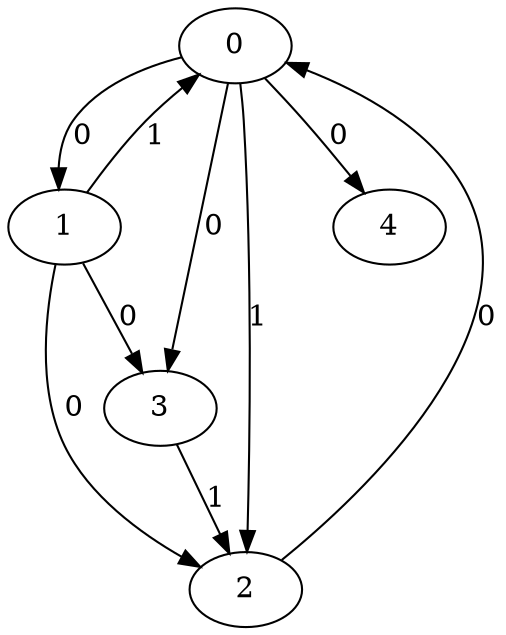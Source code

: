// Source:1160 Canonical: -1 0 1 0 0 1 -1 0 0 -1 0 -1 -1 -1 -1 -1 -1 1 -1 -1 -1 -1 -1 -1 -1
digraph HRA_from_1160_graph_000 {
  0 -> 1 [label="0"];
  0 -> 2 [label="1"];
  0 -> 3 [label="0"];
  1 -> 0 [label="1"];
  1 -> 2 [label="0"];
  1 -> 3 [label="0"];
  2 -> 0 [label="0"];
  3 -> 2 [label="1"];
  0 -> 4 [label="0"];
}

// Source:1160 Canonical: -1 0 1 0 0 1 -1 0 0 -1 0 -1 -1 -1 -1 -1 -1 1 -1 -1 0 -1 -1 -1 -1
digraph HRA_from_1160_graph_001 {
  0 -> 1 [label="0"];
  0 -> 2 [label="1"];
  0 -> 3 [label="0"];
  1 -> 0 [label="1"];
  1 -> 2 [label="0"];
  1 -> 3 [label="0"];
  2 -> 0 [label="0"];
  3 -> 2 [label="1"];
  0 -> 4 [label="0"];
  4 -> 0 [label="0"];
}

// Source:1160 Canonical: -1 0 1 0 -1 1 -1 0 0 0 0 -1 -1 -1 -1 -1 -1 1 -1 -1 -1 -1 -1 -1 -1
digraph HRA_from_1160_graph_002 {
  0 -> 1 [label="0"];
  0 -> 2 [label="1"];
  0 -> 3 [label="0"];
  1 -> 0 [label="1"];
  1 -> 2 [label="0"];
  1 -> 3 [label="0"];
  2 -> 0 [label="0"];
  3 -> 2 [label="1"];
  1 -> 4 [label="0"];
}

// Source:1160 Canonical: -1 0 1 0 0 1 -1 0 0 0 0 -1 -1 -1 -1 -1 -1 1 -1 -1 -1 -1 -1 -1 -1
digraph HRA_from_1160_graph_003 {
  0 -> 1 [label="0"];
  0 -> 2 [label="1"];
  0 -> 3 [label="0"];
  1 -> 0 [label="1"];
  1 -> 2 [label="0"];
  1 -> 3 [label="0"];
  2 -> 0 [label="0"];
  3 -> 2 [label="1"];
  0 -> 4 [label="0"];
  1 -> 4 [label="0"];
}

// Source:1160 Canonical: -1 0 1 0 -1 1 -1 0 0 0 0 -1 -1 -1 -1 -1 -1 1 -1 -1 0 -1 -1 -1 -1
digraph HRA_from_1160_graph_004 {
  0 -> 1 [label="0"];
  0 -> 2 [label="1"];
  0 -> 3 [label="0"];
  1 -> 0 [label="1"];
  1 -> 2 [label="0"];
  1 -> 3 [label="0"];
  2 -> 0 [label="0"];
  3 -> 2 [label="1"];
  4 -> 0 [label="0"];
  1 -> 4 [label="0"];
}

// Source:1160 Canonical: -1 0 1 0 0 1 -1 0 0 0 0 -1 -1 -1 -1 -1 -1 1 -1 -1 0 -1 -1 -1 -1
digraph HRA_from_1160_graph_005 {
  0 -> 1 [label="0"];
  0 -> 2 [label="1"];
  0 -> 3 [label="0"];
  1 -> 0 [label="1"];
  1 -> 2 [label="0"];
  1 -> 3 [label="0"];
  2 -> 0 [label="0"];
  3 -> 2 [label="1"];
  0 -> 4 [label="0"];
  4 -> 0 [label="0"];
  1 -> 4 [label="0"];
}

// Source:1160 Canonical: -1 0 1 0 0 1 -1 0 0 -1 0 -1 -1 -1 -1 -1 -1 1 -1 -1 -1 0 -1 -1 -1
digraph HRA_from_1160_graph_006 {
  0 -> 1 [label="0"];
  0 -> 2 [label="1"];
  0 -> 3 [label="0"];
  1 -> 0 [label="1"];
  1 -> 2 [label="0"];
  1 -> 3 [label="0"];
  2 -> 0 [label="0"];
  3 -> 2 [label="1"];
  0 -> 4 [label="0"];
  4 -> 1 [label="0"];
}

// Source:1160 Canonical: -1 0 1 0 0 1 -1 0 0 -1 0 -1 -1 -1 -1 -1 -1 1 -1 -1 0 0 -1 -1 -1
digraph HRA_from_1160_graph_007 {
  0 -> 1 [label="0"];
  0 -> 2 [label="1"];
  0 -> 3 [label="0"];
  1 -> 0 [label="1"];
  1 -> 2 [label="0"];
  1 -> 3 [label="0"];
  2 -> 0 [label="0"];
  3 -> 2 [label="1"];
  0 -> 4 [label="0"];
  4 -> 0 [label="0"];
  4 -> 1 [label="0"];
}

// Source:1160 Canonical: -1 0 1 0 -1 1 -1 0 0 0 0 -1 -1 -1 -1 -1 -1 1 -1 -1 -1 0 -1 -1 -1
digraph HRA_from_1160_graph_008 {
  0 -> 1 [label="0"];
  0 -> 2 [label="1"];
  0 -> 3 [label="0"];
  1 -> 0 [label="1"];
  1 -> 2 [label="0"];
  1 -> 3 [label="0"];
  2 -> 0 [label="0"];
  3 -> 2 [label="1"];
  1 -> 4 [label="0"];
  4 -> 1 [label="0"];
}

// Source:1160 Canonical: -1 0 1 0 0 1 -1 0 0 0 0 -1 -1 -1 -1 -1 -1 1 -1 -1 -1 0 -1 -1 -1
digraph HRA_from_1160_graph_009 {
  0 -> 1 [label="0"];
  0 -> 2 [label="1"];
  0 -> 3 [label="0"];
  1 -> 0 [label="1"];
  1 -> 2 [label="0"];
  1 -> 3 [label="0"];
  2 -> 0 [label="0"];
  3 -> 2 [label="1"];
  0 -> 4 [label="0"];
  1 -> 4 [label="0"];
  4 -> 1 [label="0"];
}

// Source:1160 Canonical: -1 0 1 0 -1 1 -1 0 0 0 0 -1 -1 -1 -1 -1 -1 1 -1 -1 0 0 -1 -1 -1
digraph HRA_from_1160_graph_010 {
  0 -> 1 [label="0"];
  0 -> 2 [label="1"];
  0 -> 3 [label="0"];
  1 -> 0 [label="1"];
  1 -> 2 [label="0"];
  1 -> 3 [label="0"];
  2 -> 0 [label="0"];
  3 -> 2 [label="1"];
  4 -> 0 [label="0"];
  1 -> 4 [label="0"];
  4 -> 1 [label="0"];
}

// Source:1160 Canonical: -1 0 1 0 0 1 -1 0 0 0 0 -1 -1 -1 -1 -1 -1 1 -1 -1 0 0 -1 -1 -1
digraph HRA_from_1160_graph_011 {
  0 -> 1 [label="0"];
  0 -> 2 [label="1"];
  0 -> 3 [label="0"];
  1 -> 0 [label="1"];
  1 -> 2 [label="0"];
  1 -> 3 [label="0"];
  2 -> 0 [label="0"];
  3 -> 2 [label="1"];
  0 -> 4 [label="0"];
  4 -> 0 [label="0"];
  1 -> 4 [label="0"];
  4 -> 1 [label="0"];
}

// Source:1160 Canonical: -1 0 1 0 -1 1 -1 0 0 -1 0 -1 -1 -1 0 -1 -1 1 -1 -1 -1 -1 -1 -1 -1
digraph HRA_from_1160_graph_012 {
  0 -> 1 [label="0"];
  0 -> 2 [label="1"];
  0 -> 3 [label="0"];
  1 -> 0 [label="1"];
  1 -> 2 [label="0"];
  1 -> 3 [label="0"];
  2 -> 0 [label="0"];
  3 -> 2 [label="1"];
  2 -> 4 [label="0"];
}

// Source:1160 Canonical: -1 0 1 0 0 1 -1 0 0 -1 0 -1 -1 -1 0 -1 -1 1 -1 -1 -1 -1 -1 -1 -1
digraph HRA_from_1160_graph_013 {
  0 -> 1 [label="0"];
  0 -> 2 [label="1"];
  0 -> 3 [label="0"];
  1 -> 0 [label="1"];
  1 -> 2 [label="0"];
  1 -> 3 [label="0"];
  2 -> 0 [label="0"];
  3 -> 2 [label="1"];
  0 -> 4 [label="0"];
  2 -> 4 [label="0"];
}

// Source:1160 Canonical: -1 0 1 0 -1 1 -1 0 0 -1 0 -1 -1 -1 0 -1 -1 1 -1 -1 0 -1 -1 -1 -1
digraph HRA_from_1160_graph_014 {
  0 -> 1 [label="0"];
  0 -> 2 [label="1"];
  0 -> 3 [label="0"];
  1 -> 0 [label="1"];
  1 -> 2 [label="0"];
  1 -> 3 [label="0"];
  2 -> 0 [label="0"];
  3 -> 2 [label="1"];
  4 -> 0 [label="0"];
  2 -> 4 [label="0"];
}

// Source:1160 Canonical: -1 0 1 0 0 1 -1 0 0 -1 0 -1 -1 -1 0 -1 -1 1 -1 -1 0 -1 -1 -1 -1
digraph HRA_from_1160_graph_015 {
  0 -> 1 [label="0"];
  0 -> 2 [label="1"];
  0 -> 3 [label="0"];
  1 -> 0 [label="1"];
  1 -> 2 [label="0"];
  1 -> 3 [label="0"];
  2 -> 0 [label="0"];
  3 -> 2 [label="1"];
  0 -> 4 [label="0"];
  4 -> 0 [label="0"];
  2 -> 4 [label="0"];
}

// Source:1160 Canonical: -1 0 1 0 -1 1 -1 0 0 0 0 -1 -1 -1 0 -1 -1 1 -1 -1 -1 -1 -1 -1 -1
digraph HRA_from_1160_graph_016 {
  0 -> 1 [label="0"];
  0 -> 2 [label="1"];
  0 -> 3 [label="0"];
  1 -> 0 [label="1"];
  1 -> 2 [label="0"];
  1 -> 3 [label="0"];
  2 -> 0 [label="0"];
  3 -> 2 [label="1"];
  1 -> 4 [label="0"];
  2 -> 4 [label="0"];
}

// Source:1160 Canonical: -1 0 1 0 0 1 -1 0 0 0 0 -1 -1 -1 0 -1 -1 1 -1 -1 -1 -1 -1 -1 -1
digraph HRA_from_1160_graph_017 {
  0 -> 1 [label="0"];
  0 -> 2 [label="1"];
  0 -> 3 [label="0"];
  1 -> 0 [label="1"];
  1 -> 2 [label="0"];
  1 -> 3 [label="0"];
  2 -> 0 [label="0"];
  3 -> 2 [label="1"];
  0 -> 4 [label="0"];
  1 -> 4 [label="0"];
  2 -> 4 [label="0"];
}

// Source:1160 Canonical: -1 0 1 0 -1 1 -1 0 0 0 0 -1 -1 -1 0 -1 -1 1 -1 -1 0 -1 -1 -1 -1
digraph HRA_from_1160_graph_018 {
  0 -> 1 [label="0"];
  0 -> 2 [label="1"];
  0 -> 3 [label="0"];
  1 -> 0 [label="1"];
  1 -> 2 [label="0"];
  1 -> 3 [label="0"];
  2 -> 0 [label="0"];
  3 -> 2 [label="1"];
  4 -> 0 [label="0"];
  1 -> 4 [label="0"];
  2 -> 4 [label="0"];
}

// Source:1160 Canonical: -1 0 1 0 0 1 -1 0 0 0 0 -1 -1 -1 0 -1 -1 1 -1 -1 0 -1 -1 -1 -1
digraph HRA_from_1160_graph_019 {
  0 -> 1 [label="0"];
  0 -> 2 [label="1"];
  0 -> 3 [label="0"];
  1 -> 0 [label="1"];
  1 -> 2 [label="0"];
  1 -> 3 [label="0"];
  2 -> 0 [label="0"];
  3 -> 2 [label="1"];
  0 -> 4 [label="0"];
  4 -> 0 [label="0"];
  1 -> 4 [label="0"];
  2 -> 4 [label="0"];
}

// Source:1160 Canonical: -1 0 1 0 -1 1 -1 0 0 -1 0 -1 -1 -1 0 -1 -1 1 -1 -1 -1 0 -1 -1 -1
digraph HRA_from_1160_graph_020 {
  0 -> 1 [label="0"];
  0 -> 2 [label="1"];
  0 -> 3 [label="0"];
  1 -> 0 [label="1"];
  1 -> 2 [label="0"];
  1 -> 3 [label="0"];
  2 -> 0 [label="0"];
  3 -> 2 [label="1"];
  4 -> 1 [label="0"];
  2 -> 4 [label="0"];
}

// Source:1160 Canonical: -1 0 1 0 0 1 -1 0 0 -1 0 -1 -1 -1 0 -1 -1 1 -1 -1 -1 0 -1 -1 -1
digraph HRA_from_1160_graph_021 {
  0 -> 1 [label="0"];
  0 -> 2 [label="1"];
  0 -> 3 [label="0"];
  1 -> 0 [label="1"];
  1 -> 2 [label="0"];
  1 -> 3 [label="0"];
  2 -> 0 [label="0"];
  3 -> 2 [label="1"];
  0 -> 4 [label="0"];
  4 -> 1 [label="0"];
  2 -> 4 [label="0"];
}

// Source:1160 Canonical: -1 0 1 0 -1 1 -1 0 0 -1 0 -1 -1 -1 0 -1 -1 1 -1 -1 0 0 -1 -1 -1
digraph HRA_from_1160_graph_022 {
  0 -> 1 [label="0"];
  0 -> 2 [label="1"];
  0 -> 3 [label="0"];
  1 -> 0 [label="1"];
  1 -> 2 [label="0"];
  1 -> 3 [label="0"];
  2 -> 0 [label="0"];
  3 -> 2 [label="1"];
  4 -> 0 [label="0"];
  4 -> 1 [label="0"];
  2 -> 4 [label="0"];
}

// Source:1160 Canonical: -1 0 1 0 0 1 -1 0 0 -1 0 -1 -1 -1 0 -1 -1 1 -1 -1 0 0 -1 -1 -1
digraph HRA_from_1160_graph_023 {
  0 -> 1 [label="0"];
  0 -> 2 [label="1"];
  0 -> 3 [label="0"];
  1 -> 0 [label="1"];
  1 -> 2 [label="0"];
  1 -> 3 [label="0"];
  2 -> 0 [label="0"];
  3 -> 2 [label="1"];
  0 -> 4 [label="0"];
  4 -> 0 [label="0"];
  4 -> 1 [label="0"];
  2 -> 4 [label="0"];
}

// Source:1160 Canonical: -1 0 1 0 -1 1 -1 0 0 0 0 -1 -1 -1 0 -1 -1 1 -1 -1 -1 0 -1 -1 -1
digraph HRA_from_1160_graph_024 {
  0 -> 1 [label="0"];
  0 -> 2 [label="1"];
  0 -> 3 [label="0"];
  1 -> 0 [label="1"];
  1 -> 2 [label="0"];
  1 -> 3 [label="0"];
  2 -> 0 [label="0"];
  3 -> 2 [label="1"];
  1 -> 4 [label="0"];
  4 -> 1 [label="0"];
  2 -> 4 [label="0"];
}

// Source:1160 Canonical: -1 0 1 0 0 1 -1 0 0 0 0 -1 -1 -1 0 -1 -1 1 -1 -1 -1 0 -1 -1 -1
digraph HRA_from_1160_graph_025 {
  0 -> 1 [label="0"];
  0 -> 2 [label="1"];
  0 -> 3 [label="0"];
  1 -> 0 [label="1"];
  1 -> 2 [label="0"];
  1 -> 3 [label="0"];
  2 -> 0 [label="0"];
  3 -> 2 [label="1"];
  0 -> 4 [label="0"];
  1 -> 4 [label="0"];
  4 -> 1 [label="0"];
  2 -> 4 [label="0"];
}

// Source:1160 Canonical: -1 0 1 0 -1 1 -1 0 0 0 0 -1 -1 -1 0 -1 -1 1 -1 -1 0 0 -1 -1 -1
digraph HRA_from_1160_graph_026 {
  0 -> 1 [label="0"];
  0 -> 2 [label="1"];
  0 -> 3 [label="0"];
  1 -> 0 [label="1"];
  1 -> 2 [label="0"];
  1 -> 3 [label="0"];
  2 -> 0 [label="0"];
  3 -> 2 [label="1"];
  4 -> 0 [label="0"];
  1 -> 4 [label="0"];
  4 -> 1 [label="0"];
  2 -> 4 [label="0"];
}

// Source:1160 Canonical: -1 0 1 0 0 1 -1 0 0 0 0 -1 -1 -1 0 -1 -1 1 -1 -1 0 0 -1 -1 -1
digraph HRA_from_1160_graph_027 {
  0 -> 1 [label="0"];
  0 -> 2 [label="1"];
  0 -> 3 [label="0"];
  1 -> 0 [label="1"];
  1 -> 2 [label="0"];
  1 -> 3 [label="0"];
  2 -> 0 [label="0"];
  3 -> 2 [label="1"];
  0 -> 4 [label="0"];
  4 -> 0 [label="0"];
  1 -> 4 [label="0"];
  4 -> 1 [label="0"];
  2 -> 4 [label="0"];
}

// Source:1160 Canonical: -1 0 1 0 0 1 -1 0 0 -1 0 -1 -1 -1 -1 -1 -1 1 -1 -1 -1 -1 0 -1 -1
digraph HRA_from_1160_graph_028 {
  0 -> 1 [label="0"];
  0 -> 2 [label="1"];
  0 -> 3 [label="0"];
  1 -> 0 [label="1"];
  1 -> 2 [label="0"];
  1 -> 3 [label="0"];
  2 -> 0 [label="0"];
  3 -> 2 [label="1"];
  0 -> 4 [label="0"];
  4 -> 2 [label="0"];
}

// Source:1160 Canonical: -1 0 1 0 0 1 -1 0 0 -1 0 -1 -1 -1 -1 -1 -1 1 -1 -1 0 -1 0 -1 -1
digraph HRA_from_1160_graph_029 {
  0 -> 1 [label="0"];
  0 -> 2 [label="1"];
  0 -> 3 [label="0"];
  1 -> 0 [label="1"];
  1 -> 2 [label="0"];
  1 -> 3 [label="0"];
  2 -> 0 [label="0"];
  3 -> 2 [label="1"];
  0 -> 4 [label="0"];
  4 -> 0 [label="0"];
  4 -> 2 [label="0"];
}

// Source:1160 Canonical: -1 0 1 0 -1 1 -1 0 0 0 0 -1 -1 -1 -1 -1 -1 1 -1 -1 -1 -1 0 -1 -1
digraph HRA_from_1160_graph_030 {
  0 -> 1 [label="0"];
  0 -> 2 [label="1"];
  0 -> 3 [label="0"];
  1 -> 0 [label="1"];
  1 -> 2 [label="0"];
  1 -> 3 [label="0"];
  2 -> 0 [label="0"];
  3 -> 2 [label="1"];
  1 -> 4 [label="0"];
  4 -> 2 [label="0"];
}

// Source:1160 Canonical: -1 0 1 0 0 1 -1 0 0 0 0 -1 -1 -1 -1 -1 -1 1 -1 -1 -1 -1 0 -1 -1
digraph HRA_from_1160_graph_031 {
  0 -> 1 [label="0"];
  0 -> 2 [label="1"];
  0 -> 3 [label="0"];
  1 -> 0 [label="1"];
  1 -> 2 [label="0"];
  1 -> 3 [label="0"];
  2 -> 0 [label="0"];
  3 -> 2 [label="1"];
  0 -> 4 [label="0"];
  1 -> 4 [label="0"];
  4 -> 2 [label="0"];
}

// Source:1160 Canonical: -1 0 1 0 -1 1 -1 0 0 0 0 -1 -1 -1 -1 -1 -1 1 -1 -1 0 -1 0 -1 -1
digraph HRA_from_1160_graph_032 {
  0 -> 1 [label="0"];
  0 -> 2 [label="1"];
  0 -> 3 [label="0"];
  1 -> 0 [label="1"];
  1 -> 2 [label="0"];
  1 -> 3 [label="0"];
  2 -> 0 [label="0"];
  3 -> 2 [label="1"];
  4 -> 0 [label="0"];
  1 -> 4 [label="0"];
  4 -> 2 [label="0"];
}

// Source:1160 Canonical: -1 0 1 0 0 1 -1 0 0 0 0 -1 -1 -1 -1 -1 -1 1 -1 -1 0 -1 0 -1 -1
digraph HRA_from_1160_graph_033 {
  0 -> 1 [label="0"];
  0 -> 2 [label="1"];
  0 -> 3 [label="0"];
  1 -> 0 [label="1"];
  1 -> 2 [label="0"];
  1 -> 3 [label="0"];
  2 -> 0 [label="0"];
  3 -> 2 [label="1"];
  0 -> 4 [label="0"];
  4 -> 0 [label="0"];
  1 -> 4 [label="0"];
  4 -> 2 [label="0"];
}

// Source:1160 Canonical: -1 0 1 0 0 1 -1 0 0 -1 0 -1 -1 -1 -1 -1 -1 1 -1 -1 -1 0 0 -1 -1
digraph HRA_from_1160_graph_034 {
  0 -> 1 [label="0"];
  0 -> 2 [label="1"];
  0 -> 3 [label="0"];
  1 -> 0 [label="1"];
  1 -> 2 [label="0"];
  1 -> 3 [label="0"];
  2 -> 0 [label="0"];
  3 -> 2 [label="1"];
  0 -> 4 [label="0"];
  4 -> 1 [label="0"];
  4 -> 2 [label="0"];
}

// Source:1160 Canonical: -1 0 1 0 0 1 -1 0 0 -1 0 -1 -1 -1 -1 -1 -1 1 -1 -1 0 0 0 -1 -1
digraph HRA_from_1160_graph_035 {
  0 -> 1 [label="0"];
  0 -> 2 [label="1"];
  0 -> 3 [label="0"];
  1 -> 0 [label="1"];
  1 -> 2 [label="0"];
  1 -> 3 [label="0"];
  2 -> 0 [label="0"];
  3 -> 2 [label="1"];
  0 -> 4 [label="0"];
  4 -> 0 [label="0"];
  4 -> 1 [label="0"];
  4 -> 2 [label="0"];
}

// Source:1160 Canonical: -1 0 1 0 -1 1 -1 0 0 0 0 -1 -1 -1 -1 -1 -1 1 -1 -1 -1 0 0 -1 -1
digraph HRA_from_1160_graph_036 {
  0 -> 1 [label="0"];
  0 -> 2 [label="1"];
  0 -> 3 [label="0"];
  1 -> 0 [label="1"];
  1 -> 2 [label="0"];
  1 -> 3 [label="0"];
  2 -> 0 [label="0"];
  3 -> 2 [label="1"];
  1 -> 4 [label="0"];
  4 -> 1 [label="0"];
  4 -> 2 [label="0"];
}

// Source:1160 Canonical: -1 0 1 0 0 1 -1 0 0 0 0 -1 -1 -1 -1 -1 -1 1 -1 -1 -1 0 0 -1 -1
digraph HRA_from_1160_graph_037 {
  0 -> 1 [label="0"];
  0 -> 2 [label="1"];
  0 -> 3 [label="0"];
  1 -> 0 [label="1"];
  1 -> 2 [label="0"];
  1 -> 3 [label="0"];
  2 -> 0 [label="0"];
  3 -> 2 [label="1"];
  0 -> 4 [label="0"];
  1 -> 4 [label="0"];
  4 -> 1 [label="0"];
  4 -> 2 [label="0"];
}

// Source:1160 Canonical: -1 0 1 0 -1 1 -1 0 0 0 0 -1 -1 -1 -1 -1 -1 1 -1 -1 0 0 0 -1 -1
digraph HRA_from_1160_graph_038 {
  0 -> 1 [label="0"];
  0 -> 2 [label="1"];
  0 -> 3 [label="0"];
  1 -> 0 [label="1"];
  1 -> 2 [label="0"];
  1 -> 3 [label="0"];
  2 -> 0 [label="0"];
  3 -> 2 [label="1"];
  4 -> 0 [label="0"];
  1 -> 4 [label="0"];
  4 -> 1 [label="0"];
  4 -> 2 [label="0"];
}

// Source:1160 Canonical: -1 0 1 0 0 1 -1 0 0 0 0 -1 -1 -1 -1 -1 -1 1 -1 -1 0 0 0 -1 -1
digraph HRA_from_1160_graph_039 {
  0 -> 1 [label="0"];
  0 -> 2 [label="1"];
  0 -> 3 [label="0"];
  1 -> 0 [label="1"];
  1 -> 2 [label="0"];
  1 -> 3 [label="0"];
  2 -> 0 [label="0"];
  3 -> 2 [label="1"];
  0 -> 4 [label="0"];
  4 -> 0 [label="0"];
  1 -> 4 [label="0"];
  4 -> 1 [label="0"];
  4 -> 2 [label="0"];
}

// Source:1160 Canonical: -1 0 1 0 -1 1 -1 0 0 -1 0 -1 -1 -1 0 -1 -1 1 -1 -1 -1 -1 0 -1 -1
digraph HRA_from_1160_graph_040 {
  0 -> 1 [label="0"];
  0 -> 2 [label="1"];
  0 -> 3 [label="0"];
  1 -> 0 [label="1"];
  1 -> 2 [label="0"];
  1 -> 3 [label="0"];
  2 -> 0 [label="0"];
  3 -> 2 [label="1"];
  2 -> 4 [label="0"];
  4 -> 2 [label="0"];
}

// Source:1160 Canonical: -1 0 1 0 0 1 -1 0 0 -1 0 -1 -1 -1 0 -1 -1 1 -1 -1 -1 -1 0 -1 -1
digraph HRA_from_1160_graph_041 {
  0 -> 1 [label="0"];
  0 -> 2 [label="1"];
  0 -> 3 [label="0"];
  1 -> 0 [label="1"];
  1 -> 2 [label="0"];
  1 -> 3 [label="0"];
  2 -> 0 [label="0"];
  3 -> 2 [label="1"];
  0 -> 4 [label="0"];
  2 -> 4 [label="0"];
  4 -> 2 [label="0"];
}

// Source:1160 Canonical: -1 0 1 0 -1 1 -1 0 0 -1 0 -1 -1 -1 0 -1 -1 1 -1 -1 0 -1 0 -1 -1
digraph HRA_from_1160_graph_042 {
  0 -> 1 [label="0"];
  0 -> 2 [label="1"];
  0 -> 3 [label="0"];
  1 -> 0 [label="1"];
  1 -> 2 [label="0"];
  1 -> 3 [label="0"];
  2 -> 0 [label="0"];
  3 -> 2 [label="1"];
  4 -> 0 [label="0"];
  2 -> 4 [label="0"];
  4 -> 2 [label="0"];
}

// Source:1160 Canonical: -1 0 1 0 0 1 -1 0 0 -1 0 -1 -1 -1 0 -1 -1 1 -1 -1 0 -1 0 -1 -1
digraph HRA_from_1160_graph_043 {
  0 -> 1 [label="0"];
  0 -> 2 [label="1"];
  0 -> 3 [label="0"];
  1 -> 0 [label="1"];
  1 -> 2 [label="0"];
  1 -> 3 [label="0"];
  2 -> 0 [label="0"];
  3 -> 2 [label="1"];
  0 -> 4 [label="0"];
  4 -> 0 [label="0"];
  2 -> 4 [label="0"];
  4 -> 2 [label="0"];
}

// Source:1160 Canonical: -1 0 1 0 -1 1 -1 0 0 0 0 -1 -1 -1 0 -1 -1 1 -1 -1 -1 -1 0 -1 -1
digraph HRA_from_1160_graph_044 {
  0 -> 1 [label="0"];
  0 -> 2 [label="1"];
  0 -> 3 [label="0"];
  1 -> 0 [label="1"];
  1 -> 2 [label="0"];
  1 -> 3 [label="0"];
  2 -> 0 [label="0"];
  3 -> 2 [label="1"];
  1 -> 4 [label="0"];
  2 -> 4 [label="0"];
  4 -> 2 [label="0"];
}

// Source:1160 Canonical: -1 0 1 0 0 1 -1 0 0 0 0 -1 -1 -1 0 -1 -1 1 -1 -1 -1 -1 0 -1 -1
digraph HRA_from_1160_graph_045 {
  0 -> 1 [label="0"];
  0 -> 2 [label="1"];
  0 -> 3 [label="0"];
  1 -> 0 [label="1"];
  1 -> 2 [label="0"];
  1 -> 3 [label="0"];
  2 -> 0 [label="0"];
  3 -> 2 [label="1"];
  0 -> 4 [label="0"];
  1 -> 4 [label="0"];
  2 -> 4 [label="0"];
  4 -> 2 [label="0"];
}

// Source:1160 Canonical: -1 0 1 0 -1 1 -1 0 0 0 0 -1 -1 -1 0 -1 -1 1 -1 -1 0 -1 0 -1 -1
digraph HRA_from_1160_graph_046 {
  0 -> 1 [label="0"];
  0 -> 2 [label="1"];
  0 -> 3 [label="0"];
  1 -> 0 [label="1"];
  1 -> 2 [label="0"];
  1 -> 3 [label="0"];
  2 -> 0 [label="0"];
  3 -> 2 [label="1"];
  4 -> 0 [label="0"];
  1 -> 4 [label="0"];
  2 -> 4 [label="0"];
  4 -> 2 [label="0"];
}

// Source:1160 Canonical: -1 0 1 0 0 1 -1 0 0 0 0 -1 -1 -1 0 -1 -1 1 -1 -1 0 -1 0 -1 -1
digraph HRA_from_1160_graph_047 {
  0 -> 1 [label="0"];
  0 -> 2 [label="1"];
  0 -> 3 [label="0"];
  1 -> 0 [label="1"];
  1 -> 2 [label="0"];
  1 -> 3 [label="0"];
  2 -> 0 [label="0"];
  3 -> 2 [label="1"];
  0 -> 4 [label="0"];
  4 -> 0 [label="0"];
  1 -> 4 [label="0"];
  2 -> 4 [label="0"];
  4 -> 2 [label="0"];
}

// Source:1160 Canonical: -1 0 1 0 -1 1 -1 0 0 -1 0 -1 -1 -1 0 -1 -1 1 -1 -1 -1 0 0 -1 -1
digraph HRA_from_1160_graph_048 {
  0 -> 1 [label="0"];
  0 -> 2 [label="1"];
  0 -> 3 [label="0"];
  1 -> 0 [label="1"];
  1 -> 2 [label="0"];
  1 -> 3 [label="0"];
  2 -> 0 [label="0"];
  3 -> 2 [label="1"];
  4 -> 1 [label="0"];
  2 -> 4 [label="0"];
  4 -> 2 [label="0"];
}

// Source:1160 Canonical: -1 0 1 0 0 1 -1 0 0 -1 0 -1 -1 -1 0 -1 -1 1 -1 -1 -1 0 0 -1 -1
digraph HRA_from_1160_graph_049 {
  0 -> 1 [label="0"];
  0 -> 2 [label="1"];
  0 -> 3 [label="0"];
  1 -> 0 [label="1"];
  1 -> 2 [label="0"];
  1 -> 3 [label="0"];
  2 -> 0 [label="0"];
  3 -> 2 [label="1"];
  0 -> 4 [label="0"];
  4 -> 1 [label="0"];
  2 -> 4 [label="0"];
  4 -> 2 [label="0"];
}

// Source:1160 Canonical: -1 0 1 0 -1 1 -1 0 0 -1 0 -1 -1 -1 0 -1 -1 1 -1 -1 0 0 0 -1 -1
digraph HRA_from_1160_graph_050 {
  0 -> 1 [label="0"];
  0 -> 2 [label="1"];
  0 -> 3 [label="0"];
  1 -> 0 [label="1"];
  1 -> 2 [label="0"];
  1 -> 3 [label="0"];
  2 -> 0 [label="0"];
  3 -> 2 [label="1"];
  4 -> 0 [label="0"];
  4 -> 1 [label="0"];
  2 -> 4 [label="0"];
  4 -> 2 [label="0"];
}

// Source:1160 Canonical: -1 0 1 0 0 1 -1 0 0 -1 0 -1 -1 -1 0 -1 -1 1 -1 -1 0 0 0 -1 -1
digraph HRA_from_1160_graph_051 {
  0 -> 1 [label="0"];
  0 -> 2 [label="1"];
  0 -> 3 [label="0"];
  1 -> 0 [label="1"];
  1 -> 2 [label="0"];
  1 -> 3 [label="0"];
  2 -> 0 [label="0"];
  3 -> 2 [label="1"];
  0 -> 4 [label="0"];
  4 -> 0 [label="0"];
  4 -> 1 [label="0"];
  2 -> 4 [label="0"];
  4 -> 2 [label="0"];
}

// Source:1160 Canonical: -1 0 1 0 -1 1 -1 0 0 0 0 -1 -1 -1 0 -1 -1 1 -1 -1 -1 0 0 -1 -1
digraph HRA_from_1160_graph_052 {
  0 -> 1 [label="0"];
  0 -> 2 [label="1"];
  0 -> 3 [label="0"];
  1 -> 0 [label="1"];
  1 -> 2 [label="0"];
  1 -> 3 [label="0"];
  2 -> 0 [label="0"];
  3 -> 2 [label="1"];
  1 -> 4 [label="0"];
  4 -> 1 [label="0"];
  2 -> 4 [label="0"];
  4 -> 2 [label="0"];
}

// Source:1160 Canonical: -1 0 1 0 0 1 -1 0 0 0 0 -1 -1 -1 0 -1 -1 1 -1 -1 -1 0 0 -1 -1
digraph HRA_from_1160_graph_053 {
  0 -> 1 [label="0"];
  0 -> 2 [label="1"];
  0 -> 3 [label="0"];
  1 -> 0 [label="1"];
  1 -> 2 [label="0"];
  1 -> 3 [label="0"];
  2 -> 0 [label="0"];
  3 -> 2 [label="1"];
  0 -> 4 [label="0"];
  1 -> 4 [label="0"];
  4 -> 1 [label="0"];
  2 -> 4 [label="0"];
  4 -> 2 [label="0"];
}

// Source:1160 Canonical: -1 0 1 0 -1 1 -1 0 0 0 0 -1 -1 -1 0 -1 -1 1 -1 -1 0 0 0 -1 -1
digraph HRA_from_1160_graph_054 {
  0 -> 1 [label="0"];
  0 -> 2 [label="1"];
  0 -> 3 [label="0"];
  1 -> 0 [label="1"];
  1 -> 2 [label="0"];
  1 -> 3 [label="0"];
  2 -> 0 [label="0"];
  3 -> 2 [label="1"];
  4 -> 0 [label="0"];
  1 -> 4 [label="0"];
  4 -> 1 [label="0"];
  2 -> 4 [label="0"];
  4 -> 2 [label="0"];
}

// Source:1160 Canonical: -1 0 1 0 0 1 -1 0 0 0 0 -1 -1 -1 0 -1 -1 1 -1 -1 0 0 0 -1 -1
digraph HRA_from_1160_graph_055 {
  0 -> 1 [label="0"];
  0 -> 2 [label="1"];
  0 -> 3 [label="0"];
  1 -> 0 [label="1"];
  1 -> 2 [label="0"];
  1 -> 3 [label="0"];
  2 -> 0 [label="0"];
  3 -> 2 [label="1"];
  0 -> 4 [label="0"];
  4 -> 0 [label="0"];
  1 -> 4 [label="0"];
  4 -> 1 [label="0"];
  2 -> 4 [label="0"];
  4 -> 2 [label="0"];
}

// Source:1160 Canonical: -1 0 1 0 -1 1 -1 0 0 -1 0 -1 -1 -1 -1 -1 -1 1 -1 0 -1 -1 -1 -1 -1
digraph HRA_from_1160_graph_056 {
  0 -> 1 [label="0"];
  0 -> 2 [label="1"];
  0 -> 3 [label="0"];
  1 -> 0 [label="1"];
  1 -> 2 [label="0"];
  1 -> 3 [label="0"];
  2 -> 0 [label="0"];
  3 -> 2 [label="1"];
  3 -> 4 [label="0"];
}

// Source:1160 Canonical: -1 0 1 0 0 1 -1 0 0 -1 0 -1 -1 -1 -1 -1 -1 1 -1 0 -1 -1 -1 -1 -1
digraph HRA_from_1160_graph_057 {
  0 -> 1 [label="0"];
  0 -> 2 [label="1"];
  0 -> 3 [label="0"];
  1 -> 0 [label="1"];
  1 -> 2 [label="0"];
  1 -> 3 [label="0"];
  2 -> 0 [label="0"];
  3 -> 2 [label="1"];
  0 -> 4 [label="0"];
  3 -> 4 [label="0"];
}

// Source:1160 Canonical: -1 0 1 0 -1 1 -1 0 0 -1 0 -1 -1 -1 -1 -1 -1 1 -1 0 0 -1 -1 -1 -1
digraph HRA_from_1160_graph_058 {
  0 -> 1 [label="0"];
  0 -> 2 [label="1"];
  0 -> 3 [label="0"];
  1 -> 0 [label="1"];
  1 -> 2 [label="0"];
  1 -> 3 [label="0"];
  2 -> 0 [label="0"];
  3 -> 2 [label="1"];
  4 -> 0 [label="0"];
  3 -> 4 [label="0"];
}

// Source:1160 Canonical: -1 0 1 0 0 1 -1 0 0 -1 0 -1 -1 -1 -1 -1 -1 1 -1 0 0 -1 -1 -1 -1
digraph HRA_from_1160_graph_059 {
  0 -> 1 [label="0"];
  0 -> 2 [label="1"];
  0 -> 3 [label="0"];
  1 -> 0 [label="1"];
  1 -> 2 [label="0"];
  1 -> 3 [label="0"];
  2 -> 0 [label="0"];
  3 -> 2 [label="1"];
  0 -> 4 [label="0"];
  4 -> 0 [label="0"];
  3 -> 4 [label="0"];
}

// Source:1160 Canonical: -1 0 1 0 -1 1 -1 0 0 0 0 -1 -1 -1 -1 -1 -1 1 -1 0 -1 -1 -1 -1 -1
digraph HRA_from_1160_graph_060 {
  0 -> 1 [label="0"];
  0 -> 2 [label="1"];
  0 -> 3 [label="0"];
  1 -> 0 [label="1"];
  1 -> 2 [label="0"];
  1 -> 3 [label="0"];
  2 -> 0 [label="0"];
  3 -> 2 [label="1"];
  1 -> 4 [label="0"];
  3 -> 4 [label="0"];
}

// Source:1160 Canonical: -1 0 1 0 0 1 -1 0 0 0 0 -1 -1 -1 -1 -1 -1 1 -1 0 -1 -1 -1 -1 -1
digraph HRA_from_1160_graph_061 {
  0 -> 1 [label="0"];
  0 -> 2 [label="1"];
  0 -> 3 [label="0"];
  1 -> 0 [label="1"];
  1 -> 2 [label="0"];
  1 -> 3 [label="0"];
  2 -> 0 [label="0"];
  3 -> 2 [label="1"];
  0 -> 4 [label="0"];
  1 -> 4 [label="0"];
  3 -> 4 [label="0"];
}

// Source:1160 Canonical: -1 0 1 0 -1 1 -1 0 0 0 0 -1 -1 -1 -1 -1 -1 1 -1 0 0 -1 -1 -1 -1
digraph HRA_from_1160_graph_062 {
  0 -> 1 [label="0"];
  0 -> 2 [label="1"];
  0 -> 3 [label="0"];
  1 -> 0 [label="1"];
  1 -> 2 [label="0"];
  1 -> 3 [label="0"];
  2 -> 0 [label="0"];
  3 -> 2 [label="1"];
  4 -> 0 [label="0"];
  1 -> 4 [label="0"];
  3 -> 4 [label="0"];
}

// Source:1160 Canonical: -1 0 1 0 0 1 -1 0 0 0 0 -1 -1 -1 -1 -1 -1 1 -1 0 0 -1 -1 -1 -1
digraph HRA_from_1160_graph_063 {
  0 -> 1 [label="0"];
  0 -> 2 [label="1"];
  0 -> 3 [label="0"];
  1 -> 0 [label="1"];
  1 -> 2 [label="0"];
  1 -> 3 [label="0"];
  2 -> 0 [label="0"];
  3 -> 2 [label="1"];
  0 -> 4 [label="0"];
  4 -> 0 [label="0"];
  1 -> 4 [label="0"];
  3 -> 4 [label="0"];
}

// Source:1160 Canonical: -1 0 1 0 -1 1 -1 0 0 -1 0 -1 -1 -1 -1 -1 -1 1 -1 0 -1 0 -1 -1 -1
digraph HRA_from_1160_graph_064 {
  0 -> 1 [label="0"];
  0 -> 2 [label="1"];
  0 -> 3 [label="0"];
  1 -> 0 [label="1"];
  1 -> 2 [label="0"];
  1 -> 3 [label="0"];
  2 -> 0 [label="0"];
  3 -> 2 [label="1"];
  4 -> 1 [label="0"];
  3 -> 4 [label="0"];
}

// Source:1160 Canonical: -1 0 1 0 0 1 -1 0 0 -1 0 -1 -1 -1 -1 -1 -1 1 -1 0 -1 0 -1 -1 -1
digraph HRA_from_1160_graph_065 {
  0 -> 1 [label="0"];
  0 -> 2 [label="1"];
  0 -> 3 [label="0"];
  1 -> 0 [label="1"];
  1 -> 2 [label="0"];
  1 -> 3 [label="0"];
  2 -> 0 [label="0"];
  3 -> 2 [label="1"];
  0 -> 4 [label="0"];
  4 -> 1 [label="0"];
  3 -> 4 [label="0"];
}

// Source:1160 Canonical: -1 0 1 0 -1 1 -1 0 0 -1 0 -1 -1 -1 -1 -1 -1 1 -1 0 0 0 -1 -1 -1
digraph HRA_from_1160_graph_066 {
  0 -> 1 [label="0"];
  0 -> 2 [label="1"];
  0 -> 3 [label="0"];
  1 -> 0 [label="1"];
  1 -> 2 [label="0"];
  1 -> 3 [label="0"];
  2 -> 0 [label="0"];
  3 -> 2 [label="1"];
  4 -> 0 [label="0"];
  4 -> 1 [label="0"];
  3 -> 4 [label="0"];
}

// Source:1160 Canonical: -1 0 1 0 0 1 -1 0 0 -1 0 -1 -1 -1 -1 -1 -1 1 -1 0 0 0 -1 -1 -1
digraph HRA_from_1160_graph_067 {
  0 -> 1 [label="0"];
  0 -> 2 [label="1"];
  0 -> 3 [label="0"];
  1 -> 0 [label="1"];
  1 -> 2 [label="0"];
  1 -> 3 [label="0"];
  2 -> 0 [label="0"];
  3 -> 2 [label="1"];
  0 -> 4 [label="0"];
  4 -> 0 [label="0"];
  4 -> 1 [label="0"];
  3 -> 4 [label="0"];
}

// Source:1160 Canonical: -1 0 1 0 -1 1 -1 0 0 0 0 -1 -1 -1 -1 -1 -1 1 -1 0 -1 0 -1 -1 -1
digraph HRA_from_1160_graph_068 {
  0 -> 1 [label="0"];
  0 -> 2 [label="1"];
  0 -> 3 [label="0"];
  1 -> 0 [label="1"];
  1 -> 2 [label="0"];
  1 -> 3 [label="0"];
  2 -> 0 [label="0"];
  3 -> 2 [label="1"];
  1 -> 4 [label="0"];
  4 -> 1 [label="0"];
  3 -> 4 [label="0"];
}

// Source:1160 Canonical: -1 0 1 0 0 1 -1 0 0 0 0 -1 -1 -1 -1 -1 -1 1 -1 0 -1 0 -1 -1 -1
digraph HRA_from_1160_graph_069 {
  0 -> 1 [label="0"];
  0 -> 2 [label="1"];
  0 -> 3 [label="0"];
  1 -> 0 [label="1"];
  1 -> 2 [label="0"];
  1 -> 3 [label="0"];
  2 -> 0 [label="0"];
  3 -> 2 [label="1"];
  0 -> 4 [label="0"];
  1 -> 4 [label="0"];
  4 -> 1 [label="0"];
  3 -> 4 [label="0"];
}

// Source:1160 Canonical: -1 0 1 0 -1 1 -1 0 0 0 0 -1 -1 -1 -1 -1 -1 1 -1 0 0 0 -1 -1 -1
digraph HRA_from_1160_graph_070 {
  0 -> 1 [label="0"];
  0 -> 2 [label="1"];
  0 -> 3 [label="0"];
  1 -> 0 [label="1"];
  1 -> 2 [label="0"];
  1 -> 3 [label="0"];
  2 -> 0 [label="0"];
  3 -> 2 [label="1"];
  4 -> 0 [label="0"];
  1 -> 4 [label="0"];
  4 -> 1 [label="0"];
  3 -> 4 [label="0"];
}

// Source:1160 Canonical: -1 0 1 0 0 1 -1 0 0 0 0 -1 -1 -1 -1 -1 -1 1 -1 0 0 0 -1 -1 -1
digraph HRA_from_1160_graph_071 {
  0 -> 1 [label="0"];
  0 -> 2 [label="1"];
  0 -> 3 [label="0"];
  1 -> 0 [label="1"];
  1 -> 2 [label="0"];
  1 -> 3 [label="0"];
  2 -> 0 [label="0"];
  3 -> 2 [label="1"];
  0 -> 4 [label="0"];
  4 -> 0 [label="0"];
  1 -> 4 [label="0"];
  4 -> 1 [label="0"];
  3 -> 4 [label="0"];
}

// Source:1160 Canonical: -1 0 1 0 -1 1 -1 0 0 -1 0 -1 -1 -1 0 -1 -1 1 -1 0 -1 -1 -1 -1 -1
digraph HRA_from_1160_graph_072 {
  0 -> 1 [label="0"];
  0 -> 2 [label="1"];
  0 -> 3 [label="0"];
  1 -> 0 [label="1"];
  1 -> 2 [label="0"];
  1 -> 3 [label="0"];
  2 -> 0 [label="0"];
  3 -> 2 [label="1"];
  2 -> 4 [label="0"];
  3 -> 4 [label="0"];
}

// Source:1160 Canonical: -1 0 1 0 0 1 -1 0 0 -1 0 -1 -1 -1 0 -1 -1 1 -1 0 -1 -1 -1 -1 -1
digraph HRA_from_1160_graph_073 {
  0 -> 1 [label="0"];
  0 -> 2 [label="1"];
  0 -> 3 [label="0"];
  1 -> 0 [label="1"];
  1 -> 2 [label="0"];
  1 -> 3 [label="0"];
  2 -> 0 [label="0"];
  3 -> 2 [label="1"];
  0 -> 4 [label="0"];
  2 -> 4 [label="0"];
  3 -> 4 [label="0"];
}

// Source:1160 Canonical: -1 0 1 0 -1 1 -1 0 0 -1 0 -1 -1 -1 0 -1 -1 1 -1 0 0 -1 -1 -1 -1
digraph HRA_from_1160_graph_074 {
  0 -> 1 [label="0"];
  0 -> 2 [label="1"];
  0 -> 3 [label="0"];
  1 -> 0 [label="1"];
  1 -> 2 [label="0"];
  1 -> 3 [label="0"];
  2 -> 0 [label="0"];
  3 -> 2 [label="1"];
  4 -> 0 [label="0"];
  2 -> 4 [label="0"];
  3 -> 4 [label="0"];
}

// Source:1160 Canonical: -1 0 1 0 0 1 -1 0 0 -1 0 -1 -1 -1 0 -1 -1 1 -1 0 0 -1 -1 -1 -1
digraph HRA_from_1160_graph_075 {
  0 -> 1 [label="0"];
  0 -> 2 [label="1"];
  0 -> 3 [label="0"];
  1 -> 0 [label="1"];
  1 -> 2 [label="0"];
  1 -> 3 [label="0"];
  2 -> 0 [label="0"];
  3 -> 2 [label="1"];
  0 -> 4 [label="0"];
  4 -> 0 [label="0"];
  2 -> 4 [label="0"];
  3 -> 4 [label="0"];
}

// Source:1160 Canonical: -1 0 1 0 -1 1 -1 0 0 0 0 -1 -1 -1 0 -1 -1 1 -1 0 -1 -1 -1 -1 -1
digraph HRA_from_1160_graph_076 {
  0 -> 1 [label="0"];
  0 -> 2 [label="1"];
  0 -> 3 [label="0"];
  1 -> 0 [label="1"];
  1 -> 2 [label="0"];
  1 -> 3 [label="0"];
  2 -> 0 [label="0"];
  3 -> 2 [label="1"];
  1 -> 4 [label="0"];
  2 -> 4 [label="0"];
  3 -> 4 [label="0"];
}

// Source:1160 Canonical: -1 0 1 0 0 1 -1 0 0 0 0 -1 -1 -1 0 -1 -1 1 -1 0 -1 -1 -1 -1 -1
digraph HRA_from_1160_graph_077 {
  0 -> 1 [label="0"];
  0 -> 2 [label="1"];
  0 -> 3 [label="0"];
  1 -> 0 [label="1"];
  1 -> 2 [label="0"];
  1 -> 3 [label="0"];
  2 -> 0 [label="0"];
  3 -> 2 [label="1"];
  0 -> 4 [label="0"];
  1 -> 4 [label="0"];
  2 -> 4 [label="0"];
  3 -> 4 [label="0"];
}

// Source:1160 Canonical: -1 0 1 0 -1 1 -1 0 0 0 0 -1 -1 -1 0 -1 -1 1 -1 0 0 -1 -1 -1 -1
digraph HRA_from_1160_graph_078 {
  0 -> 1 [label="0"];
  0 -> 2 [label="1"];
  0 -> 3 [label="0"];
  1 -> 0 [label="1"];
  1 -> 2 [label="0"];
  1 -> 3 [label="0"];
  2 -> 0 [label="0"];
  3 -> 2 [label="1"];
  4 -> 0 [label="0"];
  1 -> 4 [label="0"];
  2 -> 4 [label="0"];
  3 -> 4 [label="0"];
}

// Source:1160 Canonical: -1 0 1 0 0 1 -1 0 0 0 0 -1 -1 -1 0 -1 -1 1 -1 0 0 -1 -1 -1 -1
digraph HRA_from_1160_graph_079 {
  0 -> 1 [label="0"];
  0 -> 2 [label="1"];
  0 -> 3 [label="0"];
  1 -> 0 [label="1"];
  1 -> 2 [label="0"];
  1 -> 3 [label="0"];
  2 -> 0 [label="0"];
  3 -> 2 [label="1"];
  0 -> 4 [label="0"];
  4 -> 0 [label="0"];
  1 -> 4 [label="0"];
  2 -> 4 [label="0"];
  3 -> 4 [label="0"];
}

// Source:1160 Canonical: -1 0 1 0 -1 1 -1 0 0 -1 0 -1 -1 -1 0 -1 -1 1 -1 0 -1 0 -1 -1 -1
digraph HRA_from_1160_graph_080 {
  0 -> 1 [label="0"];
  0 -> 2 [label="1"];
  0 -> 3 [label="0"];
  1 -> 0 [label="1"];
  1 -> 2 [label="0"];
  1 -> 3 [label="0"];
  2 -> 0 [label="0"];
  3 -> 2 [label="1"];
  4 -> 1 [label="0"];
  2 -> 4 [label="0"];
  3 -> 4 [label="0"];
}

// Source:1160 Canonical: -1 0 1 0 0 1 -1 0 0 -1 0 -1 -1 -1 0 -1 -1 1 -1 0 -1 0 -1 -1 -1
digraph HRA_from_1160_graph_081 {
  0 -> 1 [label="0"];
  0 -> 2 [label="1"];
  0 -> 3 [label="0"];
  1 -> 0 [label="1"];
  1 -> 2 [label="0"];
  1 -> 3 [label="0"];
  2 -> 0 [label="0"];
  3 -> 2 [label="1"];
  0 -> 4 [label="0"];
  4 -> 1 [label="0"];
  2 -> 4 [label="0"];
  3 -> 4 [label="0"];
}

// Source:1160 Canonical: -1 0 1 0 -1 1 -1 0 0 -1 0 -1 -1 -1 0 -1 -1 1 -1 0 0 0 -1 -1 -1
digraph HRA_from_1160_graph_082 {
  0 -> 1 [label="0"];
  0 -> 2 [label="1"];
  0 -> 3 [label="0"];
  1 -> 0 [label="1"];
  1 -> 2 [label="0"];
  1 -> 3 [label="0"];
  2 -> 0 [label="0"];
  3 -> 2 [label="1"];
  4 -> 0 [label="0"];
  4 -> 1 [label="0"];
  2 -> 4 [label="0"];
  3 -> 4 [label="0"];
}

// Source:1160 Canonical: -1 0 1 0 0 1 -1 0 0 -1 0 -1 -1 -1 0 -1 -1 1 -1 0 0 0 -1 -1 -1
digraph HRA_from_1160_graph_083 {
  0 -> 1 [label="0"];
  0 -> 2 [label="1"];
  0 -> 3 [label="0"];
  1 -> 0 [label="1"];
  1 -> 2 [label="0"];
  1 -> 3 [label="0"];
  2 -> 0 [label="0"];
  3 -> 2 [label="1"];
  0 -> 4 [label="0"];
  4 -> 0 [label="0"];
  4 -> 1 [label="0"];
  2 -> 4 [label="0"];
  3 -> 4 [label="0"];
}

// Source:1160 Canonical: -1 0 1 0 -1 1 -1 0 0 0 0 -1 -1 -1 0 -1 -1 1 -1 0 -1 0 -1 -1 -1
digraph HRA_from_1160_graph_084 {
  0 -> 1 [label="0"];
  0 -> 2 [label="1"];
  0 -> 3 [label="0"];
  1 -> 0 [label="1"];
  1 -> 2 [label="0"];
  1 -> 3 [label="0"];
  2 -> 0 [label="0"];
  3 -> 2 [label="1"];
  1 -> 4 [label="0"];
  4 -> 1 [label="0"];
  2 -> 4 [label="0"];
  3 -> 4 [label="0"];
}

// Source:1160 Canonical: -1 0 1 0 0 1 -1 0 0 0 0 -1 -1 -1 0 -1 -1 1 -1 0 -1 0 -1 -1 -1
digraph HRA_from_1160_graph_085 {
  0 -> 1 [label="0"];
  0 -> 2 [label="1"];
  0 -> 3 [label="0"];
  1 -> 0 [label="1"];
  1 -> 2 [label="0"];
  1 -> 3 [label="0"];
  2 -> 0 [label="0"];
  3 -> 2 [label="1"];
  0 -> 4 [label="0"];
  1 -> 4 [label="0"];
  4 -> 1 [label="0"];
  2 -> 4 [label="0"];
  3 -> 4 [label="0"];
}

// Source:1160 Canonical: -1 0 1 0 -1 1 -1 0 0 0 0 -1 -1 -1 0 -1 -1 1 -1 0 0 0 -1 -1 -1
digraph HRA_from_1160_graph_086 {
  0 -> 1 [label="0"];
  0 -> 2 [label="1"];
  0 -> 3 [label="0"];
  1 -> 0 [label="1"];
  1 -> 2 [label="0"];
  1 -> 3 [label="0"];
  2 -> 0 [label="0"];
  3 -> 2 [label="1"];
  4 -> 0 [label="0"];
  1 -> 4 [label="0"];
  4 -> 1 [label="0"];
  2 -> 4 [label="0"];
  3 -> 4 [label="0"];
}

// Source:1160 Canonical: -1 0 1 0 0 1 -1 0 0 0 0 -1 -1 -1 0 -1 -1 1 -1 0 0 0 -1 -1 -1
digraph HRA_from_1160_graph_087 {
  0 -> 1 [label="0"];
  0 -> 2 [label="1"];
  0 -> 3 [label="0"];
  1 -> 0 [label="1"];
  1 -> 2 [label="0"];
  1 -> 3 [label="0"];
  2 -> 0 [label="0"];
  3 -> 2 [label="1"];
  0 -> 4 [label="0"];
  4 -> 0 [label="0"];
  1 -> 4 [label="0"];
  4 -> 1 [label="0"];
  2 -> 4 [label="0"];
  3 -> 4 [label="0"];
}

// Source:1160 Canonical: -1 0 1 0 -1 1 -1 0 0 -1 0 -1 -1 -1 -1 -1 -1 1 -1 0 -1 -1 0 -1 -1
digraph HRA_from_1160_graph_088 {
  0 -> 1 [label="0"];
  0 -> 2 [label="1"];
  0 -> 3 [label="0"];
  1 -> 0 [label="1"];
  1 -> 2 [label="0"];
  1 -> 3 [label="0"];
  2 -> 0 [label="0"];
  3 -> 2 [label="1"];
  4 -> 2 [label="0"];
  3 -> 4 [label="0"];
}

// Source:1160 Canonical: -1 0 1 0 0 1 -1 0 0 -1 0 -1 -1 -1 -1 -1 -1 1 -1 0 -1 -1 0 -1 -1
digraph HRA_from_1160_graph_089 {
  0 -> 1 [label="0"];
  0 -> 2 [label="1"];
  0 -> 3 [label="0"];
  1 -> 0 [label="1"];
  1 -> 2 [label="0"];
  1 -> 3 [label="0"];
  2 -> 0 [label="0"];
  3 -> 2 [label="1"];
  0 -> 4 [label="0"];
  4 -> 2 [label="0"];
  3 -> 4 [label="0"];
}

// Source:1160 Canonical: -1 0 1 0 -1 1 -1 0 0 -1 0 -1 -1 -1 -1 -1 -1 1 -1 0 0 -1 0 -1 -1
digraph HRA_from_1160_graph_090 {
  0 -> 1 [label="0"];
  0 -> 2 [label="1"];
  0 -> 3 [label="0"];
  1 -> 0 [label="1"];
  1 -> 2 [label="0"];
  1 -> 3 [label="0"];
  2 -> 0 [label="0"];
  3 -> 2 [label="1"];
  4 -> 0 [label="0"];
  4 -> 2 [label="0"];
  3 -> 4 [label="0"];
}

// Source:1160 Canonical: -1 0 1 0 0 1 -1 0 0 -1 0 -1 -1 -1 -1 -1 -1 1 -1 0 0 -1 0 -1 -1
digraph HRA_from_1160_graph_091 {
  0 -> 1 [label="0"];
  0 -> 2 [label="1"];
  0 -> 3 [label="0"];
  1 -> 0 [label="1"];
  1 -> 2 [label="0"];
  1 -> 3 [label="0"];
  2 -> 0 [label="0"];
  3 -> 2 [label="1"];
  0 -> 4 [label="0"];
  4 -> 0 [label="0"];
  4 -> 2 [label="0"];
  3 -> 4 [label="0"];
}

// Source:1160 Canonical: -1 0 1 0 -1 1 -1 0 0 0 0 -1 -1 -1 -1 -1 -1 1 -1 0 -1 -1 0 -1 -1
digraph HRA_from_1160_graph_092 {
  0 -> 1 [label="0"];
  0 -> 2 [label="1"];
  0 -> 3 [label="0"];
  1 -> 0 [label="1"];
  1 -> 2 [label="0"];
  1 -> 3 [label="0"];
  2 -> 0 [label="0"];
  3 -> 2 [label="1"];
  1 -> 4 [label="0"];
  4 -> 2 [label="0"];
  3 -> 4 [label="0"];
}

// Source:1160 Canonical: -1 0 1 0 0 1 -1 0 0 0 0 -1 -1 -1 -1 -1 -1 1 -1 0 -1 -1 0 -1 -1
digraph HRA_from_1160_graph_093 {
  0 -> 1 [label="0"];
  0 -> 2 [label="1"];
  0 -> 3 [label="0"];
  1 -> 0 [label="1"];
  1 -> 2 [label="0"];
  1 -> 3 [label="0"];
  2 -> 0 [label="0"];
  3 -> 2 [label="1"];
  0 -> 4 [label="0"];
  1 -> 4 [label="0"];
  4 -> 2 [label="0"];
  3 -> 4 [label="0"];
}

// Source:1160 Canonical: -1 0 1 0 -1 1 -1 0 0 0 0 -1 -1 -1 -1 -1 -1 1 -1 0 0 -1 0 -1 -1
digraph HRA_from_1160_graph_094 {
  0 -> 1 [label="0"];
  0 -> 2 [label="1"];
  0 -> 3 [label="0"];
  1 -> 0 [label="1"];
  1 -> 2 [label="0"];
  1 -> 3 [label="0"];
  2 -> 0 [label="0"];
  3 -> 2 [label="1"];
  4 -> 0 [label="0"];
  1 -> 4 [label="0"];
  4 -> 2 [label="0"];
  3 -> 4 [label="0"];
}

// Source:1160 Canonical: -1 0 1 0 0 1 -1 0 0 0 0 -1 -1 -1 -1 -1 -1 1 -1 0 0 -1 0 -1 -1
digraph HRA_from_1160_graph_095 {
  0 -> 1 [label="0"];
  0 -> 2 [label="1"];
  0 -> 3 [label="0"];
  1 -> 0 [label="1"];
  1 -> 2 [label="0"];
  1 -> 3 [label="0"];
  2 -> 0 [label="0"];
  3 -> 2 [label="1"];
  0 -> 4 [label="0"];
  4 -> 0 [label="0"];
  1 -> 4 [label="0"];
  4 -> 2 [label="0"];
  3 -> 4 [label="0"];
}

// Source:1160 Canonical: -1 0 1 0 -1 1 -1 0 0 -1 0 -1 -1 -1 -1 -1 -1 1 -1 0 -1 0 0 -1 -1
digraph HRA_from_1160_graph_096 {
  0 -> 1 [label="0"];
  0 -> 2 [label="1"];
  0 -> 3 [label="0"];
  1 -> 0 [label="1"];
  1 -> 2 [label="0"];
  1 -> 3 [label="0"];
  2 -> 0 [label="0"];
  3 -> 2 [label="1"];
  4 -> 1 [label="0"];
  4 -> 2 [label="0"];
  3 -> 4 [label="0"];
}

// Source:1160 Canonical: -1 0 1 0 0 1 -1 0 0 -1 0 -1 -1 -1 -1 -1 -1 1 -1 0 -1 0 0 -1 -1
digraph HRA_from_1160_graph_097 {
  0 -> 1 [label="0"];
  0 -> 2 [label="1"];
  0 -> 3 [label="0"];
  1 -> 0 [label="1"];
  1 -> 2 [label="0"];
  1 -> 3 [label="0"];
  2 -> 0 [label="0"];
  3 -> 2 [label="1"];
  0 -> 4 [label="0"];
  4 -> 1 [label="0"];
  4 -> 2 [label="0"];
  3 -> 4 [label="0"];
}

// Source:1160 Canonical: -1 0 1 0 -1 1 -1 0 0 -1 0 -1 -1 -1 -1 -1 -1 1 -1 0 0 0 0 -1 -1
digraph HRA_from_1160_graph_098 {
  0 -> 1 [label="0"];
  0 -> 2 [label="1"];
  0 -> 3 [label="0"];
  1 -> 0 [label="1"];
  1 -> 2 [label="0"];
  1 -> 3 [label="0"];
  2 -> 0 [label="0"];
  3 -> 2 [label="1"];
  4 -> 0 [label="0"];
  4 -> 1 [label="0"];
  4 -> 2 [label="0"];
  3 -> 4 [label="0"];
}

// Source:1160 Canonical: -1 0 1 0 0 1 -1 0 0 -1 0 -1 -1 -1 -1 -1 -1 1 -1 0 0 0 0 -1 -1
digraph HRA_from_1160_graph_099 {
  0 -> 1 [label="0"];
  0 -> 2 [label="1"];
  0 -> 3 [label="0"];
  1 -> 0 [label="1"];
  1 -> 2 [label="0"];
  1 -> 3 [label="0"];
  2 -> 0 [label="0"];
  3 -> 2 [label="1"];
  0 -> 4 [label="0"];
  4 -> 0 [label="0"];
  4 -> 1 [label="0"];
  4 -> 2 [label="0"];
  3 -> 4 [label="0"];
}

// Source:1160 Canonical: -1 0 1 0 -1 1 -1 0 0 0 0 -1 -1 -1 -1 -1 -1 1 -1 0 -1 0 0 -1 -1
digraph HRA_from_1160_graph_100 {
  0 -> 1 [label="0"];
  0 -> 2 [label="1"];
  0 -> 3 [label="0"];
  1 -> 0 [label="1"];
  1 -> 2 [label="0"];
  1 -> 3 [label="0"];
  2 -> 0 [label="0"];
  3 -> 2 [label="1"];
  1 -> 4 [label="0"];
  4 -> 1 [label="0"];
  4 -> 2 [label="0"];
  3 -> 4 [label="0"];
}

// Source:1160 Canonical: -1 0 1 0 0 1 -1 0 0 0 0 -1 -1 -1 -1 -1 -1 1 -1 0 -1 0 0 -1 -1
digraph HRA_from_1160_graph_101 {
  0 -> 1 [label="0"];
  0 -> 2 [label="1"];
  0 -> 3 [label="0"];
  1 -> 0 [label="1"];
  1 -> 2 [label="0"];
  1 -> 3 [label="0"];
  2 -> 0 [label="0"];
  3 -> 2 [label="1"];
  0 -> 4 [label="0"];
  1 -> 4 [label="0"];
  4 -> 1 [label="0"];
  4 -> 2 [label="0"];
  3 -> 4 [label="0"];
}

// Source:1160 Canonical: -1 0 1 0 -1 1 -1 0 0 0 0 -1 -1 -1 -1 -1 -1 1 -1 0 0 0 0 -1 -1
digraph HRA_from_1160_graph_102 {
  0 -> 1 [label="0"];
  0 -> 2 [label="1"];
  0 -> 3 [label="0"];
  1 -> 0 [label="1"];
  1 -> 2 [label="0"];
  1 -> 3 [label="0"];
  2 -> 0 [label="0"];
  3 -> 2 [label="1"];
  4 -> 0 [label="0"];
  1 -> 4 [label="0"];
  4 -> 1 [label="0"];
  4 -> 2 [label="0"];
  3 -> 4 [label="0"];
}

// Source:1160 Canonical: -1 0 1 0 0 1 -1 0 0 0 0 -1 -1 -1 -1 -1 -1 1 -1 0 0 0 0 -1 -1
digraph HRA_from_1160_graph_103 {
  0 -> 1 [label="0"];
  0 -> 2 [label="1"];
  0 -> 3 [label="0"];
  1 -> 0 [label="1"];
  1 -> 2 [label="0"];
  1 -> 3 [label="0"];
  2 -> 0 [label="0"];
  3 -> 2 [label="1"];
  0 -> 4 [label="0"];
  4 -> 0 [label="0"];
  1 -> 4 [label="0"];
  4 -> 1 [label="0"];
  4 -> 2 [label="0"];
  3 -> 4 [label="0"];
}

// Source:1160 Canonical: -1 0 1 0 -1 1 -1 0 0 -1 0 -1 -1 -1 0 -1 -1 1 -1 0 -1 -1 0 -1 -1
digraph HRA_from_1160_graph_104 {
  0 -> 1 [label="0"];
  0 -> 2 [label="1"];
  0 -> 3 [label="0"];
  1 -> 0 [label="1"];
  1 -> 2 [label="0"];
  1 -> 3 [label="0"];
  2 -> 0 [label="0"];
  3 -> 2 [label="1"];
  2 -> 4 [label="0"];
  4 -> 2 [label="0"];
  3 -> 4 [label="0"];
}

// Source:1160 Canonical: -1 0 1 0 0 1 -1 0 0 -1 0 -1 -1 -1 0 -1 -1 1 -1 0 -1 -1 0 -1 -1
digraph HRA_from_1160_graph_105 {
  0 -> 1 [label="0"];
  0 -> 2 [label="1"];
  0 -> 3 [label="0"];
  1 -> 0 [label="1"];
  1 -> 2 [label="0"];
  1 -> 3 [label="0"];
  2 -> 0 [label="0"];
  3 -> 2 [label="1"];
  0 -> 4 [label="0"];
  2 -> 4 [label="0"];
  4 -> 2 [label="0"];
  3 -> 4 [label="0"];
}

// Source:1160 Canonical: -1 0 1 0 -1 1 -1 0 0 -1 0 -1 -1 -1 0 -1 -1 1 -1 0 0 -1 0 -1 -1
digraph HRA_from_1160_graph_106 {
  0 -> 1 [label="0"];
  0 -> 2 [label="1"];
  0 -> 3 [label="0"];
  1 -> 0 [label="1"];
  1 -> 2 [label="0"];
  1 -> 3 [label="0"];
  2 -> 0 [label="0"];
  3 -> 2 [label="1"];
  4 -> 0 [label="0"];
  2 -> 4 [label="0"];
  4 -> 2 [label="0"];
  3 -> 4 [label="0"];
}

// Source:1160 Canonical: -1 0 1 0 0 1 -1 0 0 -1 0 -1 -1 -1 0 -1 -1 1 -1 0 0 -1 0 -1 -1
digraph HRA_from_1160_graph_107 {
  0 -> 1 [label="0"];
  0 -> 2 [label="1"];
  0 -> 3 [label="0"];
  1 -> 0 [label="1"];
  1 -> 2 [label="0"];
  1 -> 3 [label="0"];
  2 -> 0 [label="0"];
  3 -> 2 [label="1"];
  0 -> 4 [label="0"];
  4 -> 0 [label="0"];
  2 -> 4 [label="0"];
  4 -> 2 [label="0"];
  3 -> 4 [label="0"];
}

// Source:1160 Canonical: -1 0 1 0 -1 1 -1 0 0 0 0 -1 -1 -1 0 -1 -1 1 -1 0 -1 -1 0 -1 -1
digraph HRA_from_1160_graph_108 {
  0 -> 1 [label="0"];
  0 -> 2 [label="1"];
  0 -> 3 [label="0"];
  1 -> 0 [label="1"];
  1 -> 2 [label="0"];
  1 -> 3 [label="0"];
  2 -> 0 [label="0"];
  3 -> 2 [label="1"];
  1 -> 4 [label="0"];
  2 -> 4 [label="0"];
  4 -> 2 [label="0"];
  3 -> 4 [label="0"];
}

// Source:1160 Canonical: -1 0 1 0 0 1 -1 0 0 0 0 -1 -1 -1 0 -1 -1 1 -1 0 -1 -1 0 -1 -1
digraph HRA_from_1160_graph_109 {
  0 -> 1 [label="0"];
  0 -> 2 [label="1"];
  0 -> 3 [label="0"];
  1 -> 0 [label="1"];
  1 -> 2 [label="0"];
  1 -> 3 [label="0"];
  2 -> 0 [label="0"];
  3 -> 2 [label="1"];
  0 -> 4 [label="0"];
  1 -> 4 [label="0"];
  2 -> 4 [label="0"];
  4 -> 2 [label="0"];
  3 -> 4 [label="0"];
}

// Source:1160 Canonical: -1 0 1 0 -1 1 -1 0 0 0 0 -1 -1 -1 0 -1 -1 1 -1 0 0 -1 0 -1 -1
digraph HRA_from_1160_graph_110 {
  0 -> 1 [label="0"];
  0 -> 2 [label="1"];
  0 -> 3 [label="0"];
  1 -> 0 [label="1"];
  1 -> 2 [label="0"];
  1 -> 3 [label="0"];
  2 -> 0 [label="0"];
  3 -> 2 [label="1"];
  4 -> 0 [label="0"];
  1 -> 4 [label="0"];
  2 -> 4 [label="0"];
  4 -> 2 [label="0"];
  3 -> 4 [label="0"];
}

// Source:1160 Canonical: -1 0 1 0 0 1 -1 0 0 0 0 -1 -1 -1 0 -1 -1 1 -1 0 0 -1 0 -1 -1
digraph HRA_from_1160_graph_111 {
  0 -> 1 [label="0"];
  0 -> 2 [label="1"];
  0 -> 3 [label="0"];
  1 -> 0 [label="1"];
  1 -> 2 [label="0"];
  1 -> 3 [label="0"];
  2 -> 0 [label="0"];
  3 -> 2 [label="1"];
  0 -> 4 [label="0"];
  4 -> 0 [label="0"];
  1 -> 4 [label="0"];
  2 -> 4 [label="0"];
  4 -> 2 [label="0"];
  3 -> 4 [label="0"];
}

// Source:1160 Canonical: -1 0 1 0 -1 1 -1 0 0 -1 0 -1 -1 -1 0 -1 -1 1 -1 0 -1 0 0 -1 -1
digraph HRA_from_1160_graph_112 {
  0 -> 1 [label="0"];
  0 -> 2 [label="1"];
  0 -> 3 [label="0"];
  1 -> 0 [label="1"];
  1 -> 2 [label="0"];
  1 -> 3 [label="0"];
  2 -> 0 [label="0"];
  3 -> 2 [label="1"];
  4 -> 1 [label="0"];
  2 -> 4 [label="0"];
  4 -> 2 [label="0"];
  3 -> 4 [label="0"];
}

// Source:1160 Canonical: -1 0 1 0 0 1 -1 0 0 -1 0 -1 -1 -1 0 -1 -1 1 -1 0 -1 0 0 -1 -1
digraph HRA_from_1160_graph_113 {
  0 -> 1 [label="0"];
  0 -> 2 [label="1"];
  0 -> 3 [label="0"];
  1 -> 0 [label="1"];
  1 -> 2 [label="0"];
  1 -> 3 [label="0"];
  2 -> 0 [label="0"];
  3 -> 2 [label="1"];
  0 -> 4 [label="0"];
  4 -> 1 [label="0"];
  2 -> 4 [label="0"];
  4 -> 2 [label="0"];
  3 -> 4 [label="0"];
}

// Source:1160 Canonical: -1 0 1 0 -1 1 -1 0 0 -1 0 -1 -1 -1 0 -1 -1 1 -1 0 0 0 0 -1 -1
digraph HRA_from_1160_graph_114 {
  0 -> 1 [label="0"];
  0 -> 2 [label="1"];
  0 -> 3 [label="0"];
  1 -> 0 [label="1"];
  1 -> 2 [label="0"];
  1 -> 3 [label="0"];
  2 -> 0 [label="0"];
  3 -> 2 [label="1"];
  4 -> 0 [label="0"];
  4 -> 1 [label="0"];
  2 -> 4 [label="0"];
  4 -> 2 [label="0"];
  3 -> 4 [label="0"];
}

// Source:1160 Canonical: -1 0 1 0 0 1 -1 0 0 -1 0 -1 -1 -1 0 -1 -1 1 -1 0 0 0 0 -1 -1
digraph HRA_from_1160_graph_115 {
  0 -> 1 [label="0"];
  0 -> 2 [label="1"];
  0 -> 3 [label="0"];
  1 -> 0 [label="1"];
  1 -> 2 [label="0"];
  1 -> 3 [label="0"];
  2 -> 0 [label="0"];
  3 -> 2 [label="1"];
  0 -> 4 [label="0"];
  4 -> 0 [label="0"];
  4 -> 1 [label="0"];
  2 -> 4 [label="0"];
  4 -> 2 [label="0"];
  3 -> 4 [label="0"];
}

// Source:1160 Canonical: -1 0 1 0 -1 1 -1 0 0 0 0 -1 -1 -1 0 -1 -1 1 -1 0 -1 0 0 -1 -1
digraph HRA_from_1160_graph_116 {
  0 -> 1 [label="0"];
  0 -> 2 [label="1"];
  0 -> 3 [label="0"];
  1 -> 0 [label="1"];
  1 -> 2 [label="0"];
  1 -> 3 [label="0"];
  2 -> 0 [label="0"];
  3 -> 2 [label="1"];
  1 -> 4 [label="0"];
  4 -> 1 [label="0"];
  2 -> 4 [label="0"];
  4 -> 2 [label="0"];
  3 -> 4 [label="0"];
}

// Source:1160 Canonical: -1 0 1 0 0 1 -1 0 0 0 0 -1 -1 -1 0 -1 -1 1 -1 0 -1 0 0 -1 -1
digraph HRA_from_1160_graph_117 {
  0 -> 1 [label="0"];
  0 -> 2 [label="1"];
  0 -> 3 [label="0"];
  1 -> 0 [label="1"];
  1 -> 2 [label="0"];
  1 -> 3 [label="0"];
  2 -> 0 [label="0"];
  3 -> 2 [label="1"];
  0 -> 4 [label="0"];
  1 -> 4 [label="0"];
  4 -> 1 [label="0"];
  2 -> 4 [label="0"];
  4 -> 2 [label="0"];
  3 -> 4 [label="0"];
}

// Source:1160 Canonical: -1 0 1 0 -1 1 -1 0 0 0 0 -1 -1 -1 0 -1 -1 1 -1 0 0 0 0 -1 -1
digraph HRA_from_1160_graph_118 {
  0 -> 1 [label="0"];
  0 -> 2 [label="1"];
  0 -> 3 [label="0"];
  1 -> 0 [label="1"];
  1 -> 2 [label="0"];
  1 -> 3 [label="0"];
  2 -> 0 [label="0"];
  3 -> 2 [label="1"];
  4 -> 0 [label="0"];
  1 -> 4 [label="0"];
  4 -> 1 [label="0"];
  2 -> 4 [label="0"];
  4 -> 2 [label="0"];
  3 -> 4 [label="0"];
}

// Source:1160 Canonical: -1 0 1 0 0 1 -1 0 0 0 0 -1 -1 -1 0 -1 -1 1 -1 0 0 0 0 -1 -1
digraph HRA_from_1160_graph_119 {
  0 -> 1 [label="0"];
  0 -> 2 [label="1"];
  0 -> 3 [label="0"];
  1 -> 0 [label="1"];
  1 -> 2 [label="0"];
  1 -> 3 [label="0"];
  2 -> 0 [label="0"];
  3 -> 2 [label="1"];
  0 -> 4 [label="0"];
  4 -> 0 [label="0"];
  1 -> 4 [label="0"];
  4 -> 1 [label="0"];
  2 -> 4 [label="0"];
  4 -> 2 [label="0"];
  3 -> 4 [label="0"];
}

// Source:1160 Canonical: -1 0 1 0 0 1 -1 0 0 -1 0 -1 -1 -1 -1 -1 -1 1 -1 -1 -1 -1 -1 0 -1
digraph HRA_from_1160_graph_120 {
  0 -> 1 [label="0"];
  0 -> 2 [label="1"];
  0 -> 3 [label="0"];
  1 -> 0 [label="1"];
  1 -> 2 [label="0"];
  1 -> 3 [label="0"];
  2 -> 0 [label="0"];
  3 -> 2 [label="1"];
  0 -> 4 [label="0"];
  4 -> 3 [label="0"];
}

// Source:1160 Canonical: -1 0 1 0 0 1 -1 0 0 -1 0 -1 -1 -1 -1 -1 -1 1 -1 -1 0 -1 -1 0 -1
digraph HRA_from_1160_graph_121 {
  0 -> 1 [label="0"];
  0 -> 2 [label="1"];
  0 -> 3 [label="0"];
  1 -> 0 [label="1"];
  1 -> 2 [label="0"];
  1 -> 3 [label="0"];
  2 -> 0 [label="0"];
  3 -> 2 [label="1"];
  0 -> 4 [label="0"];
  4 -> 0 [label="0"];
  4 -> 3 [label="0"];
}

// Source:1160 Canonical: -1 0 1 0 -1 1 -1 0 0 0 0 -1 -1 -1 -1 -1 -1 1 -1 -1 -1 -1 -1 0 -1
digraph HRA_from_1160_graph_122 {
  0 -> 1 [label="0"];
  0 -> 2 [label="1"];
  0 -> 3 [label="0"];
  1 -> 0 [label="1"];
  1 -> 2 [label="0"];
  1 -> 3 [label="0"];
  2 -> 0 [label="0"];
  3 -> 2 [label="1"];
  1 -> 4 [label="0"];
  4 -> 3 [label="0"];
}

// Source:1160 Canonical: -1 0 1 0 0 1 -1 0 0 0 0 -1 -1 -1 -1 -1 -1 1 -1 -1 -1 -1 -1 0 -1
digraph HRA_from_1160_graph_123 {
  0 -> 1 [label="0"];
  0 -> 2 [label="1"];
  0 -> 3 [label="0"];
  1 -> 0 [label="1"];
  1 -> 2 [label="0"];
  1 -> 3 [label="0"];
  2 -> 0 [label="0"];
  3 -> 2 [label="1"];
  0 -> 4 [label="0"];
  1 -> 4 [label="0"];
  4 -> 3 [label="0"];
}

// Source:1160 Canonical: -1 0 1 0 -1 1 -1 0 0 0 0 -1 -1 -1 -1 -1 -1 1 -1 -1 0 -1 -1 0 -1
digraph HRA_from_1160_graph_124 {
  0 -> 1 [label="0"];
  0 -> 2 [label="1"];
  0 -> 3 [label="0"];
  1 -> 0 [label="1"];
  1 -> 2 [label="0"];
  1 -> 3 [label="0"];
  2 -> 0 [label="0"];
  3 -> 2 [label="1"];
  4 -> 0 [label="0"];
  1 -> 4 [label="0"];
  4 -> 3 [label="0"];
}

// Source:1160 Canonical: -1 0 1 0 0 1 -1 0 0 0 0 -1 -1 -1 -1 -1 -1 1 -1 -1 0 -1 -1 0 -1
digraph HRA_from_1160_graph_125 {
  0 -> 1 [label="0"];
  0 -> 2 [label="1"];
  0 -> 3 [label="0"];
  1 -> 0 [label="1"];
  1 -> 2 [label="0"];
  1 -> 3 [label="0"];
  2 -> 0 [label="0"];
  3 -> 2 [label="1"];
  0 -> 4 [label="0"];
  4 -> 0 [label="0"];
  1 -> 4 [label="0"];
  4 -> 3 [label="0"];
}

// Source:1160 Canonical: -1 0 1 0 0 1 -1 0 0 -1 0 -1 -1 -1 -1 -1 -1 1 -1 -1 -1 0 -1 0 -1
digraph HRA_from_1160_graph_126 {
  0 -> 1 [label="0"];
  0 -> 2 [label="1"];
  0 -> 3 [label="0"];
  1 -> 0 [label="1"];
  1 -> 2 [label="0"];
  1 -> 3 [label="0"];
  2 -> 0 [label="0"];
  3 -> 2 [label="1"];
  0 -> 4 [label="0"];
  4 -> 1 [label="0"];
  4 -> 3 [label="0"];
}

// Source:1160 Canonical: -1 0 1 0 0 1 -1 0 0 -1 0 -1 -1 -1 -1 -1 -1 1 -1 -1 0 0 -1 0 -1
digraph HRA_from_1160_graph_127 {
  0 -> 1 [label="0"];
  0 -> 2 [label="1"];
  0 -> 3 [label="0"];
  1 -> 0 [label="1"];
  1 -> 2 [label="0"];
  1 -> 3 [label="0"];
  2 -> 0 [label="0"];
  3 -> 2 [label="1"];
  0 -> 4 [label="0"];
  4 -> 0 [label="0"];
  4 -> 1 [label="0"];
  4 -> 3 [label="0"];
}

// Source:1160 Canonical: -1 0 1 0 -1 1 -1 0 0 0 0 -1 -1 -1 -1 -1 -1 1 -1 -1 -1 0 -1 0 -1
digraph HRA_from_1160_graph_128 {
  0 -> 1 [label="0"];
  0 -> 2 [label="1"];
  0 -> 3 [label="0"];
  1 -> 0 [label="1"];
  1 -> 2 [label="0"];
  1 -> 3 [label="0"];
  2 -> 0 [label="0"];
  3 -> 2 [label="1"];
  1 -> 4 [label="0"];
  4 -> 1 [label="0"];
  4 -> 3 [label="0"];
}

// Source:1160 Canonical: -1 0 1 0 0 1 -1 0 0 0 0 -1 -1 -1 -1 -1 -1 1 -1 -1 -1 0 -1 0 -1
digraph HRA_from_1160_graph_129 {
  0 -> 1 [label="0"];
  0 -> 2 [label="1"];
  0 -> 3 [label="0"];
  1 -> 0 [label="1"];
  1 -> 2 [label="0"];
  1 -> 3 [label="0"];
  2 -> 0 [label="0"];
  3 -> 2 [label="1"];
  0 -> 4 [label="0"];
  1 -> 4 [label="0"];
  4 -> 1 [label="0"];
  4 -> 3 [label="0"];
}

// Source:1160 Canonical: -1 0 1 0 -1 1 -1 0 0 0 0 -1 -1 -1 -1 -1 -1 1 -1 -1 0 0 -1 0 -1
digraph HRA_from_1160_graph_130 {
  0 -> 1 [label="0"];
  0 -> 2 [label="1"];
  0 -> 3 [label="0"];
  1 -> 0 [label="1"];
  1 -> 2 [label="0"];
  1 -> 3 [label="0"];
  2 -> 0 [label="0"];
  3 -> 2 [label="1"];
  4 -> 0 [label="0"];
  1 -> 4 [label="0"];
  4 -> 1 [label="0"];
  4 -> 3 [label="0"];
}

// Source:1160 Canonical: -1 0 1 0 0 1 -1 0 0 0 0 -1 -1 -1 -1 -1 -1 1 -1 -1 0 0 -1 0 -1
digraph HRA_from_1160_graph_131 {
  0 -> 1 [label="0"];
  0 -> 2 [label="1"];
  0 -> 3 [label="0"];
  1 -> 0 [label="1"];
  1 -> 2 [label="0"];
  1 -> 3 [label="0"];
  2 -> 0 [label="0"];
  3 -> 2 [label="1"];
  0 -> 4 [label="0"];
  4 -> 0 [label="0"];
  1 -> 4 [label="0"];
  4 -> 1 [label="0"];
  4 -> 3 [label="0"];
}

// Source:1160 Canonical: -1 0 1 0 -1 1 -1 0 0 -1 0 -1 -1 -1 0 -1 -1 1 -1 -1 -1 -1 -1 0 -1
digraph HRA_from_1160_graph_132 {
  0 -> 1 [label="0"];
  0 -> 2 [label="1"];
  0 -> 3 [label="0"];
  1 -> 0 [label="1"];
  1 -> 2 [label="0"];
  1 -> 3 [label="0"];
  2 -> 0 [label="0"];
  3 -> 2 [label="1"];
  2 -> 4 [label="0"];
  4 -> 3 [label="0"];
}

// Source:1160 Canonical: -1 0 1 0 0 1 -1 0 0 -1 0 -1 -1 -1 0 -1 -1 1 -1 -1 -1 -1 -1 0 -1
digraph HRA_from_1160_graph_133 {
  0 -> 1 [label="0"];
  0 -> 2 [label="1"];
  0 -> 3 [label="0"];
  1 -> 0 [label="1"];
  1 -> 2 [label="0"];
  1 -> 3 [label="0"];
  2 -> 0 [label="0"];
  3 -> 2 [label="1"];
  0 -> 4 [label="0"];
  2 -> 4 [label="0"];
  4 -> 3 [label="0"];
}

// Source:1160 Canonical: -1 0 1 0 -1 1 -1 0 0 -1 0 -1 -1 -1 0 -1 -1 1 -1 -1 0 -1 -1 0 -1
digraph HRA_from_1160_graph_134 {
  0 -> 1 [label="0"];
  0 -> 2 [label="1"];
  0 -> 3 [label="0"];
  1 -> 0 [label="1"];
  1 -> 2 [label="0"];
  1 -> 3 [label="0"];
  2 -> 0 [label="0"];
  3 -> 2 [label="1"];
  4 -> 0 [label="0"];
  2 -> 4 [label="0"];
  4 -> 3 [label="0"];
}

// Source:1160 Canonical: -1 0 1 0 0 1 -1 0 0 -1 0 -1 -1 -1 0 -1 -1 1 -1 -1 0 -1 -1 0 -1
digraph HRA_from_1160_graph_135 {
  0 -> 1 [label="0"];
  0 -> 2 [label="1"];
  0 -> 3 [label="0"];
  1 -> 0 [label="1"];
  1 -> 2 [label="0"];
  1 -> 3 [label="0"];
  2 -> 0 [label="0"];
  3 -> 2 [label="1"];
  0 -> 4 [label="0"];
  4 -> 0 [label="0"];
  2 -> 4 [label="0"];
  4 -> 3 [label="0"];
}

// Source:1160 Canonical: -1 0 1 0 -1 1 -1 0 0 0 0 -1 -1 -1 0 -1 -1 1 -1 -1 -1 -1 -1 0 -1
digraph HRA_from_1160_graph_136 {
  0 -> 1 [label="0"];
  0 -> 2 [label="1"];
  0 -> 3 [label="0"];
  1 -> 0 [label="1"];
  1 -> 2 [label="0"];
  1 -> 3 [label="0"];
  2 -> 0 [label="0"];
  3 -> 2 [label="1"];
  1 -> 4 [label="0"];
  2 -> 4 [label="0"];
  4 -> 3 [label="0"];
}

// Source:1160 Canonical: -1 0 1 0 0 1 -1 0 0 0 0 -1 -1 -1 0 -1 -1 1 -1 -1 -1 -1 -1 0 -1
digraph HRA_from_1160_graph_137 {
  0 -> 1 [label="0"];
  0 -> 2 [label="1"];
  0 -> 3 [label="0"];
  1 -> 0 [label="1"];
  1 -> 2 [label="0"];
  1 -> 3 [label="0"];
  2 -> 0 [label="0"];
  3 -> 2 [label="1"];
  0 -> 4 [label="0"];
  1 -> 4 [label="0"];
  2 -> 4 [label="0"];
  4 -> 3 [label="0"];
}

// Source:1160 Canonical: -1 0 1 0 -1 1 -1 0 0 0 0 -1 -1 -1 0 -1 -1 1 -1 -1 0 -1 -1 0 -1
digraph HRA_from_1160_graph_138 {
  0 -> 1 [label="0"];
  0 -> 2 [label="1"];
  0 -> 3 [label="0"];
  1 -> 0 [label="1"];
  1 -> 2 [label="0"];
  1 -> 3 [label="0"];
  2 -> 0 [label="0"];
  3 -> 2 [label="1"];
  4 -> 0 [label="0"];
  1 -> 4 [label="0"];
  2 -> 4 [label="0"];
  4 -> 3 [label="0"];
}

// Source:1160 Canonical: -1 0 1 0 0 1 -1 0 0 0 0 -1 -1 -1 0 -1 -1 1 -1 -1 0 -1 -1 0 -1
digraph HRA_from_1160_graph_139 {
  0 -> 1 [label="0"];
  0 -> 2 [label="1"];
  0 -> 3 [label="0"];
  1 -> 0 [label="1"];
  1 -> 2 [label="0"];
  1 -> 3 [label="0"];
  2 -> 0 [label="0"];
  3 -> 2 [label="1"];
  0 -> 4 [label="0"];
  4 -> 0 [label="0"];
  1 -> 4 [label="0"];
  2 -> 4 [label="0"];
  4 -> 3 [label="0"];
}

// Source:1160 Canonical: -1 0 1 0 -1 1 -1 0 0 -1 0 -1 -1 -1 0 -1 -1 1 -1 -1 -1 0 -1 0 -1
digraph HRA_from_1160_graph_140 {
  0 -> 1 [label="0"];
  0 -> 2 [label="1"];
  0 -> 3 [label="0"];
  1 -> 0 [label="1"];
  1 -> 2 [label="0"];
  1 -> 3 [label="0"];
  2 -> 0 [label="0"];
  3 -> 2 [label="1"];
  4 -> 1 [label="0"];
  2 -> 4 [label="0"];
  4 -> 3 [label="0"];
}

// Source:1160 Canonical: -1 0 1 0 0 1 -1 0 0 -1 0 -1 -1 -1 0 -1 -1 1 -1 -1 -1 0 -1 0 -1
digraph HRA_from_1160_graph_141 {
  0 -> 1 [label="0"];
  0 -> 2 [label="1"];
  0 -> 3 [label="0"];
  1 -> 0 [label="1"];
  1 -> 2 [label="0"];
  1 -> 3 [label="0"];
  2 -> 0 [label="0"];
  3 -> 2 [label="1"];
  0 -> 4 [label="0"];
  4 -> 1 [label="0"];
  2 -> 4 [label="0"];
  4 -> 3 [label="0"];
}

// Source:1160 Canonical: -1 0 1 0 -1 1 -1 0 0 -1 0 -1 -1 -1 0 -1 -1 1 -1 -1 0 0 -1 0 -1
digraph HRA_from_1160_graph_142 {
  0 -> 1 [label="0"];
  0 -> 2 [label="1"];
  0 -> 3 [label="0"];
  1 -> 0 [label="1"];
  1 -> 2 [label="0"];
  1 -> 3 [label="0"];
  2 -> 0 [label="0"];
  3 -> 2 [label="1"];
  4 -> 0 [label="0"];
  4 -> 1 [label="0"];
  2 -> 4 [label="0"];
  4 -> 3 [label="0"];
}

// Source:1160 Canonical: -1 0 1 0 0 1 -1 0 0 -1 0 -1 -1 -1 0 -1 -1 1 -1 -1 0 0 -1 0 -1
digraph HRA_from_1160_graph_143 {
  0 -> 1 [label="0"];
  0 -> 2 [label="1"];
  0 -> 3 [label="0"];
  1 -> 0 [label="1"];
  1 -> 2 [label="0"];
  1 -> 3 [label="0"];
  2 -> 0 [label="0"];
  3 -> 2 [label="1"];
  0 -> 4 [label="0"];
  4 -> 0 [label="0"];
  4 -> 1 [label="0"];
  2 -> 4 [label="0"];
  4 -> 3 [label="0"];
}

// Source:1160 Canonical: -1 0 1 0 -1 1 -1 0 0 0 0 -1 -1 -1 0 -1 -1 1 -1 -1 -1 0 -1 0 -1
digraph HRA_from_1160_graph_144 {
  0 -> 1 [label="0"];
  0 -> 2 [label="1"];
  0 -> 3 [label="0"];
  1 -> 0 [label="1"];
  1 -> 2 [label="0"];
  1 -> 3 [label="0"];
  2 -> 0 [label="0"];
  3 -> 2 [label="1"];
  1 -> 4 [label="0"];
  4 -> 1 [label="0"];
  2 -> 4 [label="0"];
  4 -> 3 [label="0"];
}

// Source:1160 Canonical: -1 0 1 0 0 1 -1 0 0 0 0 -1 -1 -1 0 -1 -1 1 -1 -1 -1 0 -1 0 -1
digraph HRA_from_1160_graph_145 {
  0 -> 1 [label="0"];
  0 -> 2 [label="1"];
  0 -> 3 [label="0"];
  1 -> 0 [label="1"];
  1 -> 2 [label="0"];
  1 -> 3 [label="0"];
  2 -> 0 [label="0"];
  3 -> 2 [label="1"];
  0 -> 4 [label="0"];
  1 -> 4 [label="0"];
  4 -> 1 [label="0"];
  2 -> 4 [label="0"];
  4 -> 3 [label="0"];
}

// Source:1160 Canonical: -1 0 1 0 -1 1 -1 0 0 0 0 -1 -1 -1 0 -1 -1 1 -1 -1 0 0 -1 0 -1
digraph HRA_from_1160_graph_146 {
  0 -> 1 [label="0"];
  0 -> 2 [label="1"];
  0 -> 3 [label="0"];
  1 -> 0 [label="1"];
  1 -> 2 [label="0"];
  1 -> 3 [label="0"];
  2 -> 0 [label="0"];
  3 -> 2 [label="1"];
  4 -> 0 [label="0"];
  1 -> 4 [label="0"];
  4 -> 1 [label="0"];
  2 -> 4 [label="0"];
  4 -> 3 [label="0"];
}

// Source:1160 Canonical: -1 0 1 0 0 1 -1 0 0 0 0 -1 -1 -1 0 -1 -1 1 -1 -1 0 0 -1 0 -1
digraph HRA_from_1160_graph_147 {
  0 -> 1 [label="0"];
  0 -> 2 [label="1"];
  0 -> 3 [label="0"];
  1 -> 0 [label="1"];
  1 -> 2 [label="0"];
  1 -> 3 [label="0"];
  2 -> 0 [label="0"];
  3 -> 2 [label="1"];
  0 -> 4 [label="0"];
  4 -> 0 [label="0"];
  1 -> 4 [label="0"];
  4 -> 1 [label="0"];
  2 -> 4 [label="0"];
  4 -> 3 [label="0"];
}

// Source:1160 Canonical: -1 0 1 0 0 1 -1 0 0 -1 0 -1 -1 -1 -1 -1 -1 1 -1 -1 -1 -1 0 0 -1
digraph HRA_from_1160_graph_148 {
  0 -> 1 [label="0"];
  0 -> 2 [label="1"];
  0 -> 3 [label="0"];
  1 -> 0 [label="1"];
  1 -> 2 [label="0"];
  1 -> 3 [label="0"];
  2 -> 0 [label="0"];
  3 -> 2 [label="1"];
  0 -> 4 [label="0"];
  4 -> 2 [label="0"];
  4 -> 3 [label="0"];
}

// Source:1160 Canonical: -1 0 1 0 0 1 -1 0 0 -1 0 -1 -1 -1 -1 -1 -1 1 -1 -1 0 -1 0 0 -1
digraph HRA_from_1160_graph_149 {
  0 -> 1 [label="0"];
  0 -> 2 [label="1"];
  0 -> 3 [label="0"];
  1 -> 0 [label="1"];
  1 -> 2 [label="0"];
  1 -> 3 [label="0"];
  2 -> 0 [label="0"];
  3 -> 2 [label="1"];
  0 -> 4 [label="0"];
  4 -> 0 [label="0"];
  4 -> 2 [label="0"];
  4 -> 3 [label="0"];
}

// Source:1160 Canonical: -1 0 1 0 -1 1 -1 0 0 0 0 -1 -1 -1 -1 -1 -1 1 -1 -1 -1 -1 0 0 -1
digraph HRA_from_1160_graph_150 {
  0 -> 1 [label="0"];
  0 -> 2 [label="1"];
  0 -> 3 [label="0"];
  1 -> 0 [label="1"];
  1 -> 2 [label="0"];
  1 -> 3 [label="0"];
  2 -> 0 [label="0"];
  3 -> 2 [label="1"];
  1 -> 4 [label="0"];
  4 -> 2 [label="0"];
  4 -> 3 [label="0"];
}

// Source:1160 Canonical: -1 0 1 0 0 1 -1 0 0 0 0 -1 -1 -1 -1 -1 -1 1 -1 -1 -1 -1 0 0 -1
digraph HRA_from_1160_graph_151 {
  0 -> 1 [label="0"];
  0 -> 2 [label="1"];
  0 -> 3 [label="0"];
  1 -> 0 [label="1"];
  1 -> 2 [label="0"];
  1 -> 3 [label="0"];
  2 -> 0 [label="0"];
  3 -> 2 [label="1"];
  0 -> 4 [label="0"];
  1 -> 4 [label="0"];
  4 -> 2 [label="0"];
  4 -> 3 [label="0"];
}

// Source:1160 Canonical: -1 0 1 0 -1 1 -1 0 0 0 0 -1 -1 -1 -1 -1 -1 1 -1 -1 0 -1 0 0 -1
digraph HRA_from_1160_graph_152 {
  0 -> 1 [label="0"];
  0 -> 2 [label="1"];
  0 -> 3 [label="0"];
  1 -> 0 [label="1"];
  1 -> 2 [label="0"];
  1 -> 3 [label="0"];
  2 -> 0 [label="0"];
  3 -> 2 [label="1"];
  4 -> 0 [label="0"];
  1 -> 4 [label="0"];
  4 -> 2 [label="0"];
  4 -> 3 [label="0"];
}

// Source:1160 Canonical: -1 0 1 0 0 1 -1 0 0 0 0 -1 -1 -1 -1 -1 -1 1 -1 -1 0 -1 0 0 -1
digraph HRA_from_1160_graph_153 {
  0 -> 1 [label="0"];
  0 -> 2 [label="1"];
  0 -> 3 [label="0"];
  1 -> 0 [label="1"];
  1 -> 2 [label="0"];
  1 -> 3 [label="0"];
  2 -> 0 [label="0"];
  3 -> 2 [label="1"];
  0 -> 4 [label="0"];
  4 -> 0 [label="0"];
  1 -> 4 [label="0"];
  4 -> 2 [label="0"];
  4 -> 3 [label="0"];
}

// Source:1160 Canonical: -1 0 1 0 0 1 -1 0 0 -1 0 -1 -1 -1 -1 -1 -1 1 -1 -1 -1 0 0 0 -1
digraph HRA_from_1160_graph_154 {
  0 -> 1 [label="0"];
  0 -> 2 [label="1"];
  0 -> 3 [label="0"];
  1 -> 0 [label="1"];
  1 -> 2 [label="0"];
  1 -> 3 [label="0"];
  2 -> 0 [label="0"];
  3 -> 2 [label="1"];
  0 -> 4 [label="0"];
  4 -> 1 [label="0"];
  4 -> 2 [label="0"];
  4 -> 3 [label="0"];
}

// Source:1160 Canonical: -1 0 1 0 0 1 -1 0 0 -1 0 -1 -1 -1 -1 -1 -1 1 -1 -1 0 0 0 0 -1
digraph HRA_from_1160_graph_155 {
  0 -> 1 [label="0"];
  0 -> 2 [label="1"];
  0 -> 3 [label="0"];
  1 -> 0 [label="1"];
  1 -> 2 [label="0"];
  1 -> 3 [label="0"];
  2 -> 0 [label="0"];
  3 -> 2 [label="1"];
  0 -> 4 [label="0"];
  4 -> 0 [label="0"];
  4 -> 1 [label="0"];
  4 -> 2 [label="0"];
  4 -> 3 [label="0"];
}

// Source:1160 Canonical: -1 0 1 0 -1 1 -1 0 0 0 0 -1 -1 -1 -1 -1 -1 1 -1 -1 -1 0 0 0 -1
digraph HRA_from_1160_graph_156 {
  0 -> 1 [label="0"];
  0 -> 2 [label="1"];
  0 -> 3 [label="0"];
  1 -> 0 [label="1"];
  1 -> 2 [label="0"];
  1 -> 3 [label="0"];
  2 -> 0 [label="0"];
  3 -> 2 [label="1"];
  1 -> 4 [label="0"];
  4 -> 1 [label="0"];
  4 -> 2 [label="0"];
  4 -> 3 [label="0"];
}

// Source:1160 Canonical: -1 0 1 0 0 1 -1 0 0 0 0 -1 -1 -1 -1 -1 -1 1 -1 -1 -1 0 0 0 -1
digraph HRA_from_1160_graph_157 {
  0 -> 1 [label="0"];
  0 -> 2 [label="1"];
  0 -> 3 [label="0"];
  1 -> 0 [label="1"];
  1 -> 2 [label="0"];
  1 -> 3 [label="0"];
  2 -> 0 [label="0"];
  3 -> 2 [label="1"];
  0 -> 4 [label="0"];
  1 -> 4 [label="0"];
  4 -> 1 [label="0"];
  4 -> 2 [label="0"];
  4 -> 3 [label="0"];
}

// Source:1160 Canonical: -1 0 1 0 -1 1 -1 0 0 0 0 -1 -1 -1 -1 -1 -1 1 -1 -1 0 0 0 0 -1
digraph HRA_from_1160_graph_158 {
  0 -> 1 [label="0"];
  0 -> 2 [label="1"];
  0 -> 3 [label="0"];
  1 -> 0 [label="1"];
  1 -> 2 [label="0"];
  1 -> 3 [label="0"];
  2 -> 0 [label="0"];
  3 -> 2 [label="1"];
  4 -> 0 [label="0"];
  1 -> 4 [label="0"];
  4 -> 1 [label="0"];
  4 -> 2 [label="0"];
  4 -> 3 [label="0"];
}

// Source:1160 Canonical: -1 0 1 0 0 1 -1 0 0 0 0 -1 -1 -1 -1 -1 -1 1 -1 -1 0 0 0 0 -1
digraph HRA_from_1160_graph_159 {
  0 -> 1 [label="0"];
  0 -> 2 [label="1"];
  0 -> 3 [label="0"];
  1 -> 0 [label="1"];
  1 -> 2 [label="0"];
  1 -> 3 [label="0"];
  2 -> 0 [label="0"];
  3 -> 2 [label="1"];
  0 -> 4 [label="0"];
  4 -> 0 [label="0"];
  1 -> 4 [label="0"];
  4 -> 1 [label="0"];
  4 -> 2 [label="0"];
  4 -> 3 [label="0"];
}

// Source:1160 Canonical: -1 0 1 0 -1 1 -1 0 0 -1 0 -1 -1 -1 0 -1 -1 1 -1 -1 -1 -1 0 0 -1
digraph HRA_from_1160_graph_160 {
  0 -> 1 [label="0"];
  0 -> 2 [label="1"];
  0 -> 3 [label="0"];
  1 -> 0 [label="1"];
  1 -> 2 [label="0"];
  1 -> 3 [label="0"];
  2 -> 0 [label="0"];
  3 -> 2 [label="1"];
  2 -> 4 [label="0"];
  4 -> 2 [label="0"];
  4 -> 3 [label="0"];
}

// Source:1160 Canonical: -1 0 1 0 0 1 -1 0 0 -1 0 -1 -1 -1 0 -1 -1 1 -1 -1 -1 -1 0 0 -1
digraph HRA_from_1160_graph_161 {
  0 -> 1 [label="0"];
  0 -> 2 [label="1"];
  0 -> 3 [label="0"];
  1 -> 0 [label="1"];
  1 -> 2 [label="0"];
  1 -> 3 [label="0"];
  2 -> 0 [label="0"];
  3 -> 2 [label="1"];
  0 -> 4 [label="0"];
  2 -> 4 [label="0"];
  4 -> 2 [label="0"];
  4 -> 3 [label="0"];
}

// Source:1160 Canonical: -1 0 1 0 -1 1 -1 0 0 -1 0 -1 -1 -1 0 -1 -1 1 -1 -1 0 -1 0 0 -1
digraph HRA_from_1160_graph_162 {
  0 -> 1 [label="0"];
  0 -> 2 [label="1"];
  0 -> 3 [label="0"];
  1 -> 0 [label="1"];
  1 -> 2 [label="0"];
  1 -> 3 [label="0"];
  2 -> 0 [label="0"];
  3 -> 2 [label="1"];
  4 -> 0 [label="0"];
  2 -> 4 [label="0"];
  4 -> 2 [label="0"];
  4 -> 3 [label="0"];
}

// Source:1160 Canonical: -1 0 1 0 0 1 -1 0 0 -1 0 -1 -1 -1 0 -1 -1 1 -1 -1 0 -1 0 0 -1
digraph HRA_from_1160_graph_163 {
  0 -> 1 [label="0"];
  0 -> 2 [label="1"];
  0 -> 3 [label="0"];
  1 -> 0 [label="1"];
  1 -> 2 [label="0"];
  1 -> 3 [label="0"];
  2 -> 0 [label="0"];
  3 -> 2 [label="1"];
  0 -> 4 [label="0"];
  4 -> 0 [label="0"];
  2 -> 4 [label="0"];
  4 -> 2 [label="0"];
  4 -> 3 [label="0"];
}

// Source:1160 Canonical: -1 0 1 0 -1 1 -1 0 0 0 0 -1 -1 -1 0 -1 -1 1 -1 -1 -1 -1 0 0 -1
digraph HRA_from_1160_graph_164 {
  0 -> 1 [label="0"];
  0 -> 2 [label="1"];
  0 -> 3 [label="0"];
  1 -> 0 [label="1"];
  1 -> 2 [label="0"];
  1 -> 3 [label="0"];
  2 -> 0 [label="0"];
  3 -> 2 [label="1"];
  1 -> 4 [label="0"];
  2 -> 4 [label="0"];
  4 -> 2 [label="0"];
  4 -> 3 [label="0"];
}

// Source:1160 Canonical: -1 0 1 0 0 1 -1 0 0 0 0 -1 -1 -1 0 -1 -1 1 -1 -1 -1 -1 0 0 -1
digraph HRA_from_1160_graph_165 {
  0 -> 1 [label="0"];
  0 -> 2 [label="1"];
  0 -> 3 [label="0"];
  1 -> 0 [label="1"];
  1 -> 2 [label="0"];
  1 -> 3 [label="0"];
  2 -> 0 [label="0"];
  3 -> 2 [label="1"];
  0 -> 4 [label="0"];
  1 -> 4 [label="0"];
  2 -> 4 [label="0"];
  4 -> 2 [label="0"];
  4 -> 3 [label="0"];
}

// Source:1160 Canonical: -1 0 1 0 -1 1 -1 0 0 0 0 -1 -1 -1 0 -1 -1 1 -1 -1 0 -1 0 0 -1
digraph HRA_from_1160_graph_166 {
  0 -> 1 [label="0"];
  0 -> 2 [label="1"];
  0 -> 3 [label="0"];
  1 -> 0 [label="1"];
  1 -> 2 [label="0"];
  1 -> 3 [label="0"];
  2 -> 0 [label="0"];
  3 -> 2 [label="1"];
  4 -> 0 [label="0"];
  1 -> 4 [label="0"];
  2 -> 4 [label="0"];
  4 -> 2 [label="0"];
  4 -> 3 [label="0"];
}

// Source:1160 Canonical: -1 0 1 0 0 1 -1 0 0 0 0 -1 -1 -1 0 -1 -1 1 -1 -1 0 -1 0 0 -1
digraph HRA_from_1160_graph_167 {
  0 -> 1 [label="0"];
  0 -> 2 [label="1"];
  0 -> 3 [label="0"];
  1 -> 0 [label="1"];
  1 -> 2 [label="0"];
  1 -> 3 [label="0"];
  2 -> 0 [label="0"];
  3 -> 2 [label="1"];
  0 -> 4 [label="0"];
  4 -> 0 [label="0"];
  1 -> 4 [label="0"];
  2 -> 4 [label="0"];
  4 -> 2 [label="0"];
  4 -> 3 [label="0"];
}

// Source:1160 Canonical: -1 0 1 0 -1 1 -1 0 0 -1 0 -1 -1 -1 0 -1 -1 1 -1 -1 -1 0 0 0 -1
digraph HRA_from_1160_graph_168 {
  0 -> 1 [label="0"];
  0 -> 2 [label="1"];
  0 -> 3 [label="0"];
  1 -> 0 [label="1"];
  1 -> 2 [label="0"];
  1 -> 3 [label="0"];
  2 -> 0 [label="0"];
  3 -> 2 [label="1"];
  4 -> 1 [label="0"];
  2 -> 4 [label="0"];
  4 -> 2 [label="0"];
  4 -> 3 [label="0"];
}

// Source:1160 Canonical: -1 0 1 0 0 1 -1 0 0 -1 0 -1 -1 -1 0 -1 -1 1 -1 -1 -1 0 0 0 -1
digraph HRA_from_1160_graph_169 {
  0 -> 1 [label="0"];
  0 -> 2 [label="1"];
  0 -> 3 [label="0"];
  1 -> 0 [label="1"];
  1 -> 2 [label="0"];
  1 -> 3 [label="0"];
  2 -> 0 [label="0"];
  3 -> 2 [label="1"];
  0 -> 4 [label="0"];
  4 -> 1 [label="0"];
  2 -> 4 [label="0"];
  4 -> 2 [label="0"];
  4 -> 3 [label="0"];
}

// Source:1160 Canonical: -1 0 1 0 -1 1 -1 0 0 -1 0 -1 -1 -1 0 -1 -1 1 -1 -1 0 0 0 0 -1
digraph HRA_from_1160_graph_170 {
  0 -> 1 [label="0"];
  0 -> 2 [label="1"];
  0 -> 3 [label="0"];
  1 -> 0 [label="1"];
  1 -> 2 [label="0"];
  1 -> 3 [label="0"];
  2 -> 0 [label="0"];
  3 -> 2 [label="1"];
  4 -> 0 [label="0"];
  4 -> 1 [label="0"];
  2 -> 4 [label="0"];
  4 -> 2 [label="0"];
  4 -> 3 [label="0"];
}

// Source:1160 Canonical: -1 0 1 0 0 1 -1 0 0 -1 0 -1 -1 -1 0 -1 -1 1 -1 -1 0 0 0 0 -1
digraph HRA_from_1160_graph_171 {
  0 -> 1 [label="0"];
  0 -> 2 [label="1"];
  0 -> 3 [label="0"];
  1 -> 0 [label="1"];
  1 -> 2 [label="0"];
  1 -> 3 [label="0"];
  2 -> 0 [label="0"];
  3 -> 2 [label="1"];
  0 -> 4 [label="0"];
  4 -> 0 [label="0"];
  4 -> 1 [label="0"];
  2 -> 4 [label="0"];
  4 -> 2 [label="0"];
  4 -> 3 [label="0"];
}

// Source:1160 Canonical: -1 0 1 0 -1 1 -1 0 0 0 0 -1 -1 -1 0 -1 -1 1 -1 -1 -1 0 0 0 -1
digraph HRA_from_1160_graph_172 {
  0 -> 1 [label="0"];
  0 -> 2 [label="1"];
  0 -> 3 [label="0"];
  1 -> 0 [label="1"];
  1 -> 2 [label="0"];
  1 -> 3 [label="0"];
  2 -> 0 [label="0"];
  3 -> 2 [label="1"];
  1 -> 4 [label="0"];
  4 -> 1 [label="0"];
  2 -> 4 [label="0"];
  4 -> 2 [label="0"];
  4 -> 3 [label="0"];
}

// Source:1160 Canonical: -1 0 1 0 0 1 -1 0 0 0 0 -1 -1 -1 0 -1 -1 1 -1 -1 -1 0 0 0 -1
digraph HRA_from_1160_graph_173 {
  0 -> 1 [label="0"];
  0 -> 2 [label="1"];
  0 -> 3 [label="0"];
  1 -> 0 [label="1"];
  1 -> 2 [label="0"];
  1 -> 3 [label="0"];
  2 -> 0 [label="0"];
  3 -> 2 [label="1"];
  0 -> 4 [label="0"];
  1 -> 4 [label="0"];
  4 -> 1 [label="0"];
  2 -> 4 [label="0"];
  4 -> 2 [label="0"];
  4 -> 3 [label="0"];
}

// Source:1160 Canonical: -1 0 1 0 -1 1 -1 0 0 0 0 -1 -1 -1 0 -1 -1 1 -1 -1 0 0 0 0 -1
digraph HRA_from_1160_graph_174 {
  0 -> 1 [label="0"];
  0 -> 2 [label="1"];
  0 -> 3 [label="0"];
  1 -> 0 [label="1"];
  1 -> 2 [label="0"];
  1 -> 3 [label="0"];
  2 -> 0 [label="0"];
  3 -> 2 [label="1"];
  4 -> 0 [label="0"];
  1 -> 4 [label="0"];
  4 -> 1 [label="0"];
  2 -> 4 [label="0"];
  4 -> 2 [label="0"];
  4 -> 3 [label="0"];
}

// Source:1160 Canonical: -1 0 1 0 0 1 -1 0 0 0 0 -1 -1 -1 0 -1 -1 1 -1 -1 0 0 0 0 -1
digraph HRA_from_1160_graph_175 {
  0 -> 1 [label="0"];
  0 -> 2 [label="1"];
  0 -> 3 [label="0"];
  1 -> 0 [label="1"];
  1 -> 2 [label="0"];
  1 -> 3 [label="0"];
  2 -> 0 [label="0"];
  3 -> 2 [label="1"];
  0 -> 4 [label="0"];
  4 -> 0 [label="0"];
  1 -> 4 [label="0"];
  4 -> 1 [label="0"];
  2 -> 4 [label="0"];
  4 -> 2 [label="0"];
  4 -> 3 [label="0"];
}

// Source:1160 Canonical: -1 0 1 0 -1 1 -1 0 0 -1 0 -1 -1 -1 -1 -1 -1 1 -1 0 -1 -1 -1 0 -1
digraph HRA_from_1160_graph_176 {
  0 -> 1 [label="0"];
  0 -> 2 [label="1"];
  0 -> 3 [label="0"];
  1 -> 0 [label="1"];
  1 -> 2 [label="0"];
  1 -> 3 [label="0"];
  2 -> 0 [label="0"];
  3 -> 2 [label="1"];
  3 -> 4 [label="0"];
  4 -> 3 [label="0"];
}

// Source:1160 Canonical: -1 0 1 0 0 1 -1 0 0 -1 0 -1 -1 -1 -1 -1 -1 1 -1 0 -1 -1 -1 0 -1
digraph HRA_from_1160_graph_177 {
  0 -> 1 [label="0"];
  0 -> 2 [label="1"];
  0 -> 3 [label="0"];
  1 -> 0 [label="1"];
  1 -> 2 [label="0"];
  1 -> 3 [label="0"];
  2 -> 0 [label="0"];
  3 -> 2 [label="1"];
  0 -> 4 [label="0"];
  3 -> 4 [label="0"];
  4 -> 3 [label="0"];
}

// Source:1160 Canonical: -1 0 1 0 -1 1 -1 0 0 -1 0 -1 -1 -1 -1 -1 -1 1 -1 0 0 -1 -1 0 -1
digraph HRA_from_1160_graph_178 {
  0 -> 1 [label="0"];
  0 -> 2 [label="1"];
  0 -> 3 [label="0"];
  1 -> 0 [label="1"];
  1 -> 2 [label="0"];
  1 -> 3 [label="0"];
  2 -> 0 [label="0"];
  3 -> 2 [label="1"];
  4 -> 0 [label="0"];
  3 -> 4 [label="0"];
  4 -> 3 [label="0"];
}

// Source:1160 Canonical: -1 0 1 0 0 1 -1 0 0 -1 0 -1 -1 -1 -1 -1 -1 1 -1 0 0 -1 -1 0 -1
digraph HRA_from_1160_graph_179 {
  0 -> 1 [label="0"];
  0 -> 2 [label="1"];
  0 -> 3 [label="0"];
  1 -> 0 [label="1"];
  1 -> 2 [label="0"];
  1 -> 3 [label="0"];
  2 -> 0 [label="0"];
  3 -> 2 [label="1"];
  0 -> 4 [label="0"];
  4 -> 0 [label="0"];
  3 -> 4 [label="0"];
  4 -> 3 [label="0"];
}

// Source:1160 Canonical: -1 0 1 0 -1 1 -1 0 0 0 0 -1 -1 -1 -1 -1 -1 1 -1 0 -1 -1 -1 0 -1
digraph HRA_from_1160_graph_180 {
  0 -> 1 [label="0"];
  0 -> 2 [label="1"];
  0 -> 3 [label="0"];
  1 -> 0 [label="1"];
  1 -> 2 [label="0"];
  1 -> 3 [label="0"];
  2 -> 0 [label="0"];
  3 -> 2 [label="1"];
  1 -> 4 [label="0"];
  3 -> 4 [label="0"];
  4 -> 3 [label="0"];
}

// Source:1160 Canonical: -1 0 1 0 0 1 -1 0 0 0 0 -1 -1 -1 -1 -1 -1 1 -1 0 -1 -1 -1 0 -1
digraph HRA_from_1160_graph_181 {
  0 -> 1 [label="0"];
  0 -> 2 [label="1"];
  0 -> 3 [label="0"];
  1 -> 0 [label="1"];
  1 -> 2 [label="0"];
  1 -> 3 [label="0"];
  2 -> 0 [label="0"];
  3 -> 2 [label="1"];
  0 -> 4 [label="0"];
  1 -> 4 [label="0"];
  3 -> 4 [label="0"];
  4 -> 3 [label="0"];
}

// Source:1160 Canonical: -1 0 1 0 -1 1 -1 0 0 0 0 -1 -1 -1 -1 -1 -1 1 -1 0 0 -1 -1 0 -1
digraph HRA_from_1160_graph_182 {
  0 -> 1 [label="0"];
  0 -> 2 [label="1"];
  0 -> 3 [label="0"];
  1 -> 0 [label="1"];
  1 -> 2 [label="0"];
  1 -> 3 [label="0"];
  2 -> 0 [label="0"];
  3 -> 2 [label="1"];
  4 -> 0 [label="0"];
  1 -> 4 [label="0"];
  3 -> 4 [label="0"];
  4 -> 3 [label="0"];
}

// Source:1160 Canonical: -1 0 1 0 0 1 -1 0 0 0 0 -1 -1 -1 -1 -1 -1 1 -1 0 0 -1 -1 0 -1
digraph HRA_from_1160_graph_183 {
  0 -> 1 [label="0"];
  0 -> 2 [label="1"];
  0 -> 3 [label="0"];
  1 -> 0 [label="1"];
  1 -> 2 [label="0"];
  1 -> 3 [label="0"];
  2 -> 0 [label="0"];
  3 -> 2 [label="1"];
  0 -> 4 [label="0"];
  4 -> 0 [label="0"];
  1 -> 4 [label="0"];
  3 -> 4 [label="0"];
  4 -> 3 [label="0"];
}

// Source:1160 Canonical: -1 0 1 0 -1 1 -1 0 0 -1 0 -1 -1 -1 -1 -1 -1 1 -1 0 -1 0 -1 0 -1
digraph HRA_from_1160_graph_184 {
  0 -> 1 [label="0"];
  0 -> 2 [label="1"];
  0 -> 3 [label="0"];
  1 -> 0 [label="1"];
  1 -> 2 [label="0"];
  1 -> 3 [label="0"];
  2 -> 0 [label="0"];
  3 -> 2 [label="1"];
  4 -> 1 [label="0"];
  3 -> 4 [label="0"];
  4 -> 3 [label="0"];
}

// Source:1160 Canonical: -1 0 1 0 0 1 -1 0 0 -1 0 -1 -1 -1 -1 -1 -1 1 -1 0 -1 0 -1 0 -1
digraph HRA_from_1160_graph_185 {
  0 -> 1 [label="0"];
  0 -> 2 [label="1"];
  0 -> 3 [label="0"];
  1 -> 0 [label="1"];
  1 -> 2 [label="0"];
  1 -> 3 [label="0"];
  2 -> 0 [label="0"];
  3 -> 2 [label="1"];
  0 -> 4 [label="0"];
  4 -> 1 [label="0"];
  3 -> 4 [label="0"];
  4 -> 3 [label="0"];
}

// Source:1160 Canonical: -1 0 1 0 -1 1 -1 0 0 -1 0 -1 -1 -1 -1 -1 -1 1 -1 0 0 0 -1 0 -1
digraph HRA_from_1160_graph_186 {
  0 -> 1 [label="0"];
  0 -> 2 [label="1"];
  0 -> 3 [label="0"];
  1 -> 0 [label="1"];
  1 -> 2 [label="0"];
  1 -> 3 [label="0"];
  2 -> 0 [label="0"];
  3 -> 2 [label="1"];
  4 -> 0 [label="0"];
  4 -> 1 [label="0"];
  3 -> 4 [label="0"];
  4 -> 3 [label="0"];
}

// Source:1160 Canonical: -1 0 1 0 0 1 -1 0 0 -1 0 -1 -1 -1 -1 -1 -1 1 -1 0 0 0 -1 0 -1
digraph HRA_from_1160_graph_187 {
  0 -> 1 [label="0"];
  0 -> 2 [label="1"];
  0 -> 3 [label="0"];
  1 -> 0 [label="1"];
  1 -> 2 [label="0"];
  1 -> 3 [label="0"];
  2 -> 0 [label="0"];
  3 -> 2 [label="1"];
  0 -> 4 [label="0"];
  4 -> 0 [label="0"];
  4 -> 1 [label="0"];
  3 -> 4 [label="0"];
  4 -> 3 [label="0"];
}

// Source:1160 Canonical: -1 0 1 0 -1 1 -1 0 0 0 0 -1 -1 -1 -1 -1 -1 1 -1 0 -1 0 -1 0 -1
digraph HRA_from_1160_graph_188 {
  0 -> 1 [label="0"];
  0 -> 2 [label="1"];
  0 -> 3 [label="0"];
  1 -> 0 [label="1"];
  1 -> 2 [label="0"];
  1 -> 3 [label="0"];
  2 -> 0 [label="0"];
  3 -> 2 [label="1"];
  1 -> 4 [label="0"];
  4 -> 1 [label="0"];
  3 -> 4 [label="0"];
  4 -> 3 [label="0"];
}

// Source:1160 Canonical: -1 0 1 0 0 1 -1 0 0 0 0 -1 -1 -1 -1 -1 -1 1 -1 0 -1 0 -1 0 -1
digraph HRA_from_1160_graph_189 {
  0 -> 1 [label="0"];
  0 -> 2 [label="1"];
  0 -> 3 [label="0"];
  1 -> 0 [label="1"];
  1 -> 2 [label="0"];
  1 -> 3 [label="0"];
  2 -> 0 [label="0"];
  3 -> 2 [label="1"];
  0 -> 4 [label="0"];
  1 -> 4 [label="0"];
  4 -> 1 [label="0"];
  3 -> 4 [label="0"];
  4 -> 3 [label="0"];
}

// Source:1160 Canonical: -1 0 1 0 -1 1 -1 0 0 0 0 -1 -1 -1 -1 -1 -1 1 -1 0 0 0 -1 0 -1
digraph HRA_from_1160_graph_190 {
  0 -> 1 [label="0"];
  0 -> 2 [label="1"];
  0 -> 3 [label="0"];
  1 -> 0 [label="1"];
  1 -> 2 [label="0"];
  1 -> 3 [label="0"];
  2 -> 0 [label="0"];
  3 -> 2 [label="1"];
  4 -> 0 [label="0"];
  1 -> 4 [label="0"];
  4 -> 1 [label="0"];
  3 -> 4 [label="0"];
  4 -> 3 [label="0"];
}

// Source:1160 Canonical: -1 0 1 0 0 1 -1 0 0 0 0 -1 -1 -1 -1 -1 -1 1 -1 0 0 0 -1 0 -1
digraph HRA_from_1160_graph_191 {
  0 -> 1 [label="0"];
  0 -> 2 [label="1"];
  0 -> 3 [label="0"];
  1 -> 0 [label="1"];
  1 -> 2 [label="0"];
  1 -> 3 [label="0"];
  2 -> 0 [label="0"];
  3 -> 2 [label="1"];
  0 -> 4 [label="0"];
  4 -> 0 [label="0"];
  1 -> 4 [label="0"];
  4 -> 1 [label="0"];
  3 -> 4 [label="0"];
  4 -> 3 [label="0"];
}

// Source:1160 Canonical: -1 0 1 0 -1 1 -1 0 0 -1 0 -1 -1 -1 0 -1 -1 1 -1 0 -1 -1 -1 0 -1
digraph HRA_from_1160_graph_192 {
  0 -> 1 [label="0"];
  0 -> 2 [label="1"];
  0 -> 3 [label="0"];
  1 -> 0 [label="1"];
  1 -> 2 [label="0"];
  1 -> 3 [label="0"];
  2 -> 0 [label="0"];
  3 -> 2 [label="1"];
  2 -> 4 [label="0"];
  3 -> 4 [label="0"];
  4 -> 3 [label="0"];
}

// Source:1160 Canonical: -1 0 1 0 0 1 -1 0 0 -1 0 -1 -1 -1 0 -1 -1 1 -1 0 -1 -1 -1 0 -1
digraph HRA_from_1160_graph_193 {
  0 -> 1 [label="0"];
  0 -> 2 [label="1"];
  0 -> 3 [label="0"];
  1 -> 0 [label="1"];
  1 -> 2 [label="0"];
  1 -> 3 [label="0"];
  2 -> 0 [label="0"];
  3 -> 2 [label="1"];
  0 -> 4 [label="0"];
  2 -> 4 [label="0"];
  3 -> 4 [label="0"];
  4 -> 3 [label="0"];
}

// Source:1160 Canonical: -1 0 1 0 -1 1 -1 0 0 -1 0 -1 -1 -1 0 -1 -1 1 -1 0 0 -1 -1 0 -1
digraph HRA_from_1160_graph_194 {
  0 -> 1 [label="0"];
  0 -> 2 [label="1"];
  0 -> 3 [label="0"];
  1 -> 0 [label="1"];
  1 -> 2 [label="0"];
  1 -> 3 [label="0"];
  2 -> 0 [label="0"];
  3 -> 2 [label="1"];
  4 -> 0 [label="0"];
  2 -> 4 [label="0"];
  3 -> 4 [label="0"];
  4 -> 3 [label="0"];
}

// Source:1160 Canonical: -1 0 1 0 0 1 -1 0 0 -1 0 -1 -1 -1 0 -1 -1 1 -1 0 0 -1 -1 0 -1
digraph HRA_from_1160_graph_195 {
  0 -> 1 [label="0"];
  0 -> 2 [label="1"];
  0 -> 3 [label="0"];
  1 -> 0 [label="1"];
  1 -> 2 [label="0"];
  1 -> 3 [label="0"];
  2 -> 0 [label="0"];
  3 -> 2 [label="1"];
  0 -> 4 [label="0"];
  4 -> 0 [label="0"];
  2 -> 4 [label="0"];
  3 -> 4 [label="0"];
  4 -> 3 [label="0"];
}

// Source:1160 Canonical: -1 0 1 0 -1 1 -1 0 0 0 0 -1 -1 -1 0 -1 -1 1 -1 0 -1 -1 -1 0 -1
digraph HRA_from_1160_graph_196 {
  0 -> 1 [label="0"];
  0 -> 2 [label="1"];
  0 -> 3 [label="0"];
  1 -> 0 [label="1"];
  1 -> 2 [label="0"];
  1 -> 3 [label="0"];
  2 -> 0 [label="0"];
  3 -> 2 [label="1"];
  1 -> 4 [label="0"];
  2 -> 4 [label="0"];
  3 -> 4 [label="0"];
  4 -> 3 [label="0"];
}

// Source:1160 Canonical: -1 0 1 0 0 1 -1 0 0 0 0 -1 -1 -1 0 -1 -1 1 -1 0 -1 -1 -1 0 -1
digraph HRA_from_1160_graph_197 {
  0 -> 1 [label="0"];
  0 -> 2 [label="1"];
  0 -> 3 [label="0"];
  1 -> 0 [label="1"];
  1 -> 2 [label="0"];
  1 -> 3 [label="0"];
  2 -> 0 [label="0"];
  3 -> 2 [label="1"];
  0 -> 4 [label="0"];
  1 -> 4 [label="0"];
  2 -> 4 [label="0"];
  3 -> 4 [label="0"];
  4 -> 3 [label="0"];
}

// Source:1160 Canonical: -1 0 1 0 -1 1 -1 0 0 0 0 -1 -1 -1 0 -1 -1 1 -1 0 0 -1 -1 0 -1
digraph HRA_from_1160_graph_198 {
  0 -> 1 [label="0"];
  0 -> 2 [label="1"];
  0 -> 3 [label="0"];
  1 -> 0 [label="1"];
  1 -> 2 [label="0"];
  1 -> 3 [label="0"];
  2 -> 0 [label="0"];
  3 -> 2 [label="1"];
  4 -> 0 [label="0"];
  1 -> 4 [label="0"];
  2 -> 4 [label="0"];
  3 -> 4 [label="0"];
  4 -> 3 [label="0"];
}

// Source:1160 Canonical: -1 0 1 0 0 1 -1 0 0 0 0 -1 -1 -1 0 -1 -1 1 -1 0 0 -1 -1 0 -1
digraph HRA_from_1160_graph_199 {
  0 -> 1 [label="0"];
  0 -> 2 [label="1"];
  0 -> 3 [label="0"];
  1 -> 0 [label="1"];
  1 -> 2 [label="0"];
  1 -> 3 [label="0"];
  2 -> 0 [label="0"];
  3 -> 2 [label="1"];
  0 -> 4 [label="0"];
  4 -> 0 [label="0"];
  1 -> 4 [label="0"];
  2 -> 4 [label="0"];
  3 -> 4 [label="0"];
  4 -> 3 [label="0"];
}

// Source:1160 Canonical: -1 0 1 0 -1 1 -1 0 0 -1 0 -1 -1 -1 0 -1 -1 1 -1 0 -1 0 -1 0 -1
digraph HRA_from_1160_graph_200 {
  0 -> 1 [label="0"];
  0 -> 2 [label="1"];
  0 -> 3 [label="0"];
  1 -> 0 [label="1"];
  1 -> 2 [label="0"];
  1 -> 3 [label="0"];
  2 -> 0 [label="0"];
  3 -> 2 [label="1"];
  4 -> 1 [label="0"];
  2 -> 4 [label="0"];
  3 -> 4 [label="0"];
  4 -> 3 [label="0"];
}

// Source:1160 Canonical: -1 0 1 0 0 1 -1 0 0 -1 0 -1 -1 -1 0 -1 -1 1 -1 0 -1 0 -1 0 -1
digraph HRA_from_1160_graph_201 {
  0 -> 1 [label="0"];
  0 -> 2 [label="1"];
  0 -> 3 [label="0"];
  1 -> 0 [label="1"];
  1 -> 2 [label="0"];
  1 -> 3 [label="0"];
  2 -> 0 [label="0"];
  3 -> 2 [label="1"];
  0 -> 4 [label="0"];
  4 -> 1 [label="0"];
  2 -> 4 [label="0"];
  3 -> 4 [label="0"];
  4 -> 3 [label="0"];
}

// Source:1160 Canonical: -1 0 1 0 -1 1 -1 0 0 -1 0 -1 -1 -1 0 -1 -1 1 -1 0 0 0 -1 0 -1
digraph HRA_from_1160_graph_202 {
  0 -> 1 [label="0"];
  0 -> 2 [label="1"];
  0 -> 3 [label="0"];
  1 -> 0 [label="1"];
  1 -> 2 [label="0"];
  1 -> 3 [label="0"];
  2 -> 0 [label="0"];
  3 -> 2 [label="1"];
  4 -> 0 [label="0"];
  4 -> 1 [label="0"];
  2 -> 4 [label="0"];
  3 -> 4 [label="0"];
  4 -> 3 [label="0"];
}

// Source:1160 Canonical: -1 0 1 0 0 1 -1 0 0 -1 0 -1 -1 -1 0 -1 -1 1 -1 0 0 0 -1 0 -1
digraph HRA_from_1160_graph_203 {
  0 -> 1 [label="0"];
  0 -> 2 [label="1"];
  0 -> 3 [label="0"];
  1 -> 0 [label="1"];
  1 -> 2 [label="0"];
  1 -> 3 [label="0"];
  2 -> 0 [label="0"];
  3 -> 2 [label="1"];
  0 -> 4 [label="0"];
  4 -> 0 [label="0"];
  4 -> 1 [label="0"];
  2 -> 4 [label="0"];
  3 -> 4 [label="0"];
  4 -> 3 [label="0"];
}

// Source:1160 Canonical: -1 0 1 0 -1 1 -1 0 0 0 0 -1 -1 -1 0 -1 -1 1 -1 0 -1 0 -1 0 -1
digraph HRA_from_1160_graph_204 {
  0 -> 1 [label="0"];
  0 -> 2 [label="1"];
  0 -> 3 [label="0"];
  1 -> 0 [label="1"];
  1 -> 2 [label="0"];
  1 -> 3 [label="0"];
  2 -> 0 [label="0"];
  3 -> 2 [label="1"];
  1 -> 4 [label="0"];
  4 -> 1 [label="0"];
  2 -> 4 [label="0"];
  3 -> 4 [label="0"];
  4 -> 3 [label="0"];
}

// Source:1160 Canonical: -1 0 1 0 0 1 -1 0 0 0 0 -1 -1 -1 0 -1 -1 1 -1 0 -1 0 -1 0 -1
digraph HRA_from_1160_graph_205 {
  0 -> 1 [label="0"];
  0 -> 2 [label="1"];
  0 -> 3 [label="0"];
  1 -> 0 [label="1"];
  1 -> 2 [label="0"];
  1 -> 3 [label="0"];
  2 -> 0 [label="0"];
  3 -> 2 [label="1"];
  0 -> 4 [label="0"];
  1 -> 4 [label="0"];
  4 -> 1 [label="0"];
  2 -> 4 [label="0"];
  3 -> 4 [label="0"];
  4 -> 3 [label="0"];
}

// Source:1160 Canonical: -1 0 1 0 -1 1 -1 0 0 0 0 -1 -1 -1 0 -1 -1 1 -1 0 0 0 -1 0 -1
digraph HRA_from_1160_graph_206 {
  0 -> 1 [label="0"];
  0 -> 2 [label="1"];
  0 -> 3 [label="0"];
  1 -> 0 [label="1"];
  1 -> 2 [label="0"];
  1 -> 3 [label="0"];
  2 -> 0 [label="0"];
  3 -> 2 [label="1"];
  4 -> 0 [label="0"];
  1 -> 4 [label="0"];
  4 -> 1 [label="0"];
  2 -> 4 [label="0"];
  3 -> 4 [label="0"];
  4 -> 3 [label="0"];
}

// Source:1160 Canonical: -1 0 1 0 0 1 -1 0 0 0 0 -1 -1 -1 0 -1 -1 1 -1 0 0 0 -1 0 -1
digraph HRA_from_1160_graph_207 {
  0 -> 1 [label="0"];
  0 -> 2 [label="1"];
  0 -> 3 [label="0"];
  1 -> 0 [label="1"];
  1 -> 2 [label="0"];
  1 -> 3 [label="0"];
  2 -> 0 [label="0"];
  3 -> 2 [label="1"];
  0 -> 4 [label="0"];
  4 -> 0 [label="0"];
  1 -> 4 [label="0"];
  4 -> 1 [label="0"];
  2 -> 4 [label="0"];
  3 -> 4 [label="0"];
  4 -> 3 [label="0"];
}

// Source:1160 Canonical: -1 0 1 0 -1 1 -1 0 0 -1 0 -1 -1 -1 -1 -1 -1 1 -1 0 -1 -1 0 0 -1
digraph HRA_from_1160_graph_208 {
  0 -> 1 [label="0"];
  0 -> 2 [label="1"];
  0 -> 3 [label="0"];
  1 -> 0 [label="1"];
  1 -> 2 [label="0"];
  1 -> 3 [label="0"];
  2 -> 0 [label="0"];
  3 -> 2 [label="1"];
  4 -> 2 [label="0"];
  3 -> 4 [label="0"];
  4 -> 3 [label="0"];
}

// Source:1160 Canonical: -1 0 1 0 0 1 -1 0 0 -1 0 -1 -1 -1 -1 -1 -1 1 -1 0 -1 -1 0 0 -1
digraph HRA_from_1160_graph_209 {
  0 -> 1 [label="0"];
  0 -> 2 [label="1"];
  0 -> 3 [label="0"];
  1 -> 0 [label="1"];
  1 -> 2 [label="0"];
  1 -> 3 [label="0"];
  2 -> 0 [label="0"];
  3 -> 2 [label="1"];
  0 -> 4 [label="0"];
  4 -> 2 [label="0"];
  3 -> 4 [label="0"];
  4 -> 3 [label="0"];
}

// Source:1160 Canonical: -1 0 1 0 -1 1 -1 0 0 -1 0 -1 -1 -1 -1 -1 -1 1 -1 0 0 -1 0 0 -1
digraph HRA_from_1160_graph_210 {
  0 -> 1 [label="0"];
  0 -> 2 [label="1"];
  0 -> 3 [label="0"];
  1 -> 0 [label="1"];
  1 -> 2 [label="0"];
  1 -> 3 [label="0"];
  2 -> 0 [label="0"];
  3 -> 2 [label="1"];
  4 -> 0 [label="0"];
  4 -> 2 [label="0"];
  3 -> 4 [label="0"];
  4 -> 3 [label="0"];
}

// Source:1160 Canonical: -1 0 1 0 0 1 -1 0 0 -1 0 -1 -1 -1 -1 -1 -1 1 -1 0 0 -1 0 0 -1
digraph HRA_from_1160_graph_211 {
  0 -> 1 [label="0"];
  0 -> 2 [label="1"];
  0 -> 3 [label="0"];
  1 -> 0 [label="1"];
  1 -> 2 [label="0"];
  1 -> 3 [label="0"];
  2 -> 0 [label="0"];
  3 -> 2 [label="1"];
  0 -> 4 [label="0"];
  4 -> 0 [label="0"];
  4 -> 2 [label="0"];
  3 -> 4 [label="0"];
  4 -> 3 [label="0"];
}

// Source:1160 Canonical: -1 0 1 0 -1 1 -1 0 0 0 0 -1 -1 -1 -1 -1 -1 1 -1 0 -1 -1 0 0 -1
digraph HRA_from_1160_graph_212 {
  0 -> 1 [label="0"];
  0 -> 2 [label="1"];
  0 -> 3 [label="0"];
  1 -> 0 [label="1"];
  1 -> 2 [label="0"];
  1 -> 3 [label="0"];
  2 -> 0 [label="0"];
  3 -> 2 [label="1"];
  1 -> 4 [label="0"];
  4 -> 2 [label="0"];
  3 -> 4 [label="0"];
  4 -> 3 [label="0"];
}

// Source:1160 Canonical: -1 0 1 0 0 1 -1 0 0 0 0 -1 -1 -1 -1 -1 -1 1 -1 0 -1 -1 0 0 -1
digraph HRA_from_1160_graph_213 {
  0 -> 1 [label="0"];
  0 -> 2 [label="1"];
  0 -> 3 [label="0"];
  1 -> 0 [label="1"];
  1 -> 2 [label="0"];
  1 -> 3 [label="0"];
  2 -> 0 [label="0"];
  3 -> 2 [label="1"];
  0 -> 4 [label="0"];
  1 -> 4 [label="0"];
  4 -> 2 [label="0"];
  3 -> 4 [label="0"];
  4 -> 3 [label="0"];
}

// Source:1160 Canonical: -1 0 1 0 -1 1 -1 0 0 0 0 -1 -1 -1 -1 -1 -1 1 -1 0 0 -1 0 0 -1
digraph HRA_from_1160_graph_214 {
  0 -> 1 [label="0"];
  0 -> 2 [label="1"];
  0 -> 3 [label="0"];
  1 -> 0 [label="1"];
  1 -> 2 [label="0"];
  1 -> 3 [label="0"];
  2 -> 0 [label="0"];
  3 -> 2 [label="1"];
  4 -> 0 [label="0"];
  1 -> 4 [label="0"];
  4 -> 2 [label="0"];
  3 -> 4 [label="0"];
  4 -> 3 [label="0"];
}

// Source:1160 Canonical: -1 0 1 0 0 1 -1 0 0 0 0 -1 -1 -1 -1 -1 -1 1 -1 0 0 -1 0 0 -1
digraph HRA_from_1160_graph_215 {
  0 -> 1 [label="0"];
  0 -> 2 [label="1"];
  0 -> 3 [label="0"];
  1 -> 0 [label="1"];
  1 -> 2 [label="0"];
  1 -> 3 [label="0"];
  2 -> 0 [label="0"];
  3 -> 2 [label="1"];
  0 -> 4 [label="0"];
  4 -> 0 [label="0"];
  1 -> 4 [label="0"];
  4 -> 2 [label="0"];
  3 -> 4 [label="0"];
  4 -> 3 [label="0"];
}

// Source:1160 Canonical: -1 0 1 0 -1 1 -1 0 0 -1 0 -1 -1 -1 -1 -1 -1 1 -1 0 -1 0 0 0 -1
digraph HRA_from_1160_graph_216 {
  0 -> 1 [label="0"];
  0 -> 2 [label="1"];
  0 -> 3 [label="0"];
  1 -> 0 [label="1"];
  1 -> 2 [label="0"];
  1 -> 3 [label="0"];
  2 -> 0 [label="0"];
  3 -> 2 [label="1"];
  4 -> 1 [label="0"];
  4 -> 2 [label="0"];
  3 -> 4 [label="0"];
  4 -> 3 [label="0"];
}

// Source:1160 Canonical: -1 0 1 0 0 1 -1 0 0 -1 0 -1 -1 -1 -1 -1 -1 1 -1 0 -1 0 0 0 -1
digraph HRA_from_1160_graph_217 {
  0 -> 1 [label="0"];
  0 -> 2 [label="1"];
  0 -> 3 [label="0"];
  1 -> 0 [label="1"];
  1 -> 2 [label="0"];
  1 -> 3 [label="0"];
  2 -> 0 [label="0"];
  3 -> 2 [label="1"];
  0 -> 4 [label="0"];
  4 -> 1 [label="0"];
  4 -> 2 [label="0"];
  3 -> 4 [label="0"];
  4 -> 3 [label="0"];
}

// Source:1160 Canonical: -1 0 1 0 -1 1 -1 0 0 -1 0 -1 -1 -1 -1 -1 -1 1 -1 0 0 0 0 0 -1
digraph HRA_from_1160_graph_218 {
  0 -> 1 [label="0"];
  0 -> 2 [label="1"];
  0 -> 3 [label="0"];
  1 -> 0 [label="1"];
  1 -> 2 [label="0"];
  1 -> 3 [label="0"];
  2 -> 0 [label="0"];
  3 -> 2 [label="1"];
  4 -> 0 [label="0"];
  4 -> 1 [label="0"];
  4 -> 2 [label="0"];
  3 -> 4 [label="0"];
  4 -> 3 [label="0"];
}

// Source:1160 Canonical: -1 0 1 0 0 1 -1 0 0 -1 0 -1 -1 -1 -1 -1 -1 1 -1 0 0 0 0 0 -1
digraph HRA_from_1160_graph_219 {
  0 -> 1 [label="0"];
  0 -> 2 [label="1"];
  0 -> 3 [label="0"];
  1 -> 0 [label="1"];
  1 -> 2 [label="0"];
  1 -> 3 [label="0"];
  2 -> 0 [label="0"];
  3 -> 2 [label="1"];
  0 -> 4 [label="0"];
  4 -> 0 [label="0"];
  4 -> 1 [label="0"];
  4 -> 2 [label="0"];
  3 -> 4 [label="0"];
  4 -> 3 [label="0"];
}

// Source:1160 Canonical: -1 0 1 0 -1 1 -1 0 0 0 0 -1 -1 -1 -1 -1 -1 1 -1 0 -1 0 0 0 -1
digraph HRA_from_1160_graph_220 {
  0 -> 1 [label="0"];
  0 -> 2 [label="1"];
  0 -> 3 [label="0"];
  1 -> 0 [label="1"];
  1 -> 2 [label="0"];
  1 -> 3 [label="0"];
  2 -> 0 [label="0"];
  3 -> 2 [label="1"];
  1 -> 4 [label="0"];
  4 -> 1 [label="0"];
  4 -> 2 [label="0"];
  3 -> 4 [label="0"];
  4 -> 3 [label="0"];
}

// Source:1160 Canonical: -1 0 1 0 0 1 -1 0 0 0 0 -1 -1 -1 -1 -1 -1 1 -1 0 -1 0 0 0 -1
digraph HRA_from_1160_graph_221 {
  0 -> 1 [label="0"];
  0 -> 2 [label="1"];
  0 -> 3 [label="0"];
  1 -> 0 [label="1"];
  1 -> 2 [label="0"];
  1 -> 3 [label="0"];
  2 -> 0 [label="0"];
  3 -> 2 [label="1"];
  0 -> 4 [label="0"];
  1 -> 4 [label="0"];
  4 -> 1 [label="0"];
  4 -> 2 [label="0"];
  3 -> 4 [label="0"];
  4 -> 3 [label="0"];
}

// Source:1160 Canonical: -1 0 1 0 -1 1 -1 0 0 0 0 -1 -1 -1 -1 -1 -1 1 -1 0 0 0 0 0 -1
digraph HRA_from_1160_graph_222 {
  0 -> 1 [label="0"];
  0 -> 2 [label="1"];
  0 -> 3 [label="0"];
  1 -> 0 [label="1"];
  1 -> 2 [label="0"];
  1 -> 3 [label="0"];
  2 -> 0 [label="0"];
  3 -> 2 [label="1"];
  4 -> 0 [label="0"];
  1 -> 4 [label="0"];
  4 -> 1 [label="0"];
  4 -> 2 [label="0"];
  3 -> 4 [label="0"];
  4 -> 3 [label="0"];
}

// Source:1160 Canonical: -1 0 1 0 0 1 -1 0 0 0 0 -1 -1 -1 -1 -1 -1 1 -1 0 0 0 0 0 -1
digraph HRA_from_1160_graph_223 {
  0 -> 1 [label="0"];
  0 -> 2 [label="1"];
  0 -> 3 [label="0"];
  1 -> 0 [label="1"];
  1 -> 2 [label="0"];
  1 -> 3 [label="0"];
  2 -> 0 [label="0"];
  3 -> 2 [label="1"];
  0 -> 4 [label="0"];
  4 -> 0 [label="0"];
  1 -> 4 [label="0"];
  4 -> 1 [label="0"];
  4 -> 2 [label="0"];
  3 -> 4 [label="0"];
  4 -> 3 [label="0"];
}

// Source:1160 Canonical: -1 0 1 0 -1 1 -1 0 0 -1 0 -1 -1 -1 0 -1 -1 1 -1 0 -1 -1 0 0 -1
digraph HRA_from_1160_graph_224 {
  0 -> 1 [label="0"];
  0 -> 2 [label="1"];
  0 -> 3 [label="0"];
  1 -> 0 [label="1"];
  1 -> 2 [label="0"];
  1 -> 3 [label="0"];
  2 -> 0 [label="0"];
  3 -> 2 [label="1"];
  2 -> 4 [label="0"];
  4 -> 2 [label="0"];
  3 -> 4 [label="0"];
  4 -> 3 [label="0"];
}

// Source:1160 Canonical: -1 0 1 0 0 1 -1 0 0 -1 0 -1 -1 -1 0 -1 -1 1 -1 0 -1 -1 0 0 -1
digraph HRA_from_1160_graph_225 {
  0 -> 1 [label="0"];
  0 -> 2 [label="1"];
  0 -> 3 [label="0"];
  1 -> 0 [label="1"];
  1 -> 2 [label="0"];
  1 -> 3 [label="0"];
  2 -> 0 [label="0"];
  3 -> 2 [label="1"];
  0 -> 4 [label="0"];
  2 -> 4 [label="0"];
  4 -> 2 [label="0"];
  3 -> 4 [label="0"];
  4 -> 3 [label="0"];
}

// Source:1160 Canonical: -1 0 1 0 -1 1 -1 0 0 -1 0 -1 -1 -1 0 -1 -1 1 -1 0 0 -1 0 0 -1
digraph HRA_from_1160_graph_226 {
  0 -> 1 [label="0"];
  0 -> 2 [label="1"];
  0 -> 3 [label="0"];
  1 -> 0 [label="1"];
  1 -> 2 [label="0"];
  1 -> 3 [label="0"];
  2 -> 0 [label="0"];
  3 -> 2 [label="1"];
  4 -> 0 [label="0"];
  2 -> 4 [label="0"];
  4 -> 2 [label="0"];
  3 -> 4 [label="0"];
  4 -> 3 [label="0"];
}

// Source:1160 Canonical: -1 0 1 0 0 1 -1 0 0 -1 0 -1 -1 -1 0 -1 -1 1 -1 0 0 -1 0 0 -1
digraph HRA_from_1160_graph_227 {
  0 -> 1 [label="0"];
  0 -> 2 [label="1"];
  0 -> 3 [label="0"];
  1 -> 0 [label="1"];
  1 -> 2 [label="0"];
  1 -> 3 [label="0"];
  2 -> 0 [label="0"];
  3 -> 2 [label="1"];
  0 -> 4 [label="0"];
  4 -> 0 [label="0"];
  2 -> 4 [label="0"];
  4 -> 2 [label="0"];
  3 -> 4 [label="0"];
  4 -> 3 [label="0"];
}

// Source:1160 Canonical: -1 0 1 0 -1 1 -1 0 0 0 0 -1 -1 -1 0 -1 -1 1 -1 0 -1 -1 0 0 -1
digraph HRA_from_1160_graph_228 {
  0 -> 1 [label="0"];
  0 -> 2 [label="1"];
  0 -> 3 [label="0"];
  1 -> 0 [label="1"];
  1 -> 2 [label="0"];
  1 -> 3 [label="0"];
  2 -> 0 [label="0"];
  3 -> 2 [label="1"];
  1 -> 4 [label="0"];
  2 -> 4 [label="0"];
  4 -> 2 [label="0"];
  3 -> 4 [label="0"];
  4 -> 3 [label="0"];
}

// Source:1160 Canonical: -1 0 1 0 0 1 -1 0 0 0 0 -1 -1 -1 0 -1 -1 1 -1 0 -1 -1 0 0 -1
digraph HRA_from_1160_graph_229 {
  0 -> 1 [label="0"];
  0 -> 2 [label="1"];
  0 -> 3 [label="0"];
  1 -> 0 [label="1"];
  1 -> 2 [label="0"];
  1 -> 3 [label="0"];
  2 -> 0 [label="0"];
  3 -> 2 [label="1"];
  0 -> 4 [label="0"];
  1 -> 4 [label="0"];
  2 -> 4 [label="0"];
  4 -> 2 [label="0"];
  3 -> 4 [label="0"];
  4 -> 3 [label="0"];
}

// Source:1160 Canonical: -1 0 1 0 -1 1 -1 0 0 0 0 -1 -1 -1 0 -1 -1 1 -1 0 0 -1 0 0 -1
digraph HRA_from_1160_graph_230 {
  0 -> 1 [label="0"];
  0 -> 2 [label="1"];
  0 -> 3 [label="0"];
  1 -> 0 [label="1"];
  1 -> 2 [label="0"];
  1 -> 3 [label="0"];
  2 -> 0 [label="0"];
  3 -> 2 [label="1"];
  4 -> 0 [label="0"];
  1 -> 4 [label="0"];
  2 -> 4 [label="0"];
  4 -> 2 [label="0"];
  3 -> 4 [label="0"];
  4 -> 3 [label="0"];
}

// Source:1160 Canonical: -1 0 1 0 0 1 -1 0 0 0 0 -1 -1 -1 0 -1 -1 1 -1 0 0 -1 0 0 -1
digraph HRA_from_1160_graph_231 {
  0 -> 1 [label="0"];
  0 -> 2 [label="1"];
  0 -> 3 [label="0"];
  1 -> 0 [label="1"];
  1 -> 2 [label="0"];
  1 -> 3 [label="0"];
  2 -> 0 [label="0"];
  3 -> 2 [label="1"];
  0 -> 4 [label="0"];
  4 -> 0 [label="0"];
  1 -> 4 [label="0"];
  2 -> 4 [label="0"];
  4 -> 2 [label="0"];
  3 -> 4 [label="0"];
  4 -> 3 [label="0"];
}

// Source:1160 Canonical: -1 0 1 0 -1 1 -1 0 0 -1 0 -1 -1 -1 0 -1 -1 1 -1 0 -1 0 0 0 -1
digraph HRA_from_1160_graph_232 {
  0 -> 1 [label="0"];
  0 -> 2 [label="1"];
  0 -> 3 [label="0"];
  1 -> 0 [label="1"];
  1 -> 2 [label="0"];
  1 -> 3 [label="0"];
  2 -> 0 [label="0"];
  3 -> 2 [label="1"];
  4 -> 1 [label="0"];
  2 -> 4 [label="0"];
  4 -> 2 [label="0"];
  3 -> 4 [label="0"];
  4 -> 3 [label="0"];
}

// Source:1160 Canonical: -1 0 1 0 0 1 -1 0 0 -1 0 -1 -1 -1 0 -1 -1 1 -1 0 -1 0 0 0 -1
digraph HRA_from_1160_graph_233 {
  0 -> 1 [label="0"];
  0 -> 2 [label="1"];
  0 -> 3 [label="0"];
  1 -> 0 [label="1"];
  1 -> 2 [label="0"];
  1 -> 3 [label="0"];
  2 -> 0 [label="0"];
  3 -> 2 [label="1"];
  0 -> 4 [label="0"];
  4 -> 1 [label="0"];
  2 -> 4 [label="0"];
  4 -> 2 [label="0"];
  3 -> 4 [label="0"];
  4 -> 3 [label="0"];
}

// Source:1160 Canonical: -1 0 1 0 -1 1 -1 0 0 -1 0 -1 -1 -1 0 -1 -1 1 -1 0 0 0 0 0 -1
digraph HRA_from_1160_graph_234 {
  0 -> 1 [label="0"];
  0 -> 2 [label="1"];
  0 -> 3 [label="0"];
  1 -> 0 [label="1"];
  1 -> 2 [label="0"];
  1 -> 3 [label="0"];
  2 -> 0 [label="0"];
  3 -> 2 [label="1"];
  4 -> 0 [label="0"];
  4 -> 1 [label="0"];
  2 -> 4 [label="0"];
  4 -> 2 [label="0"];
  3 -> 4 [label="0"];
  4 -> 3 [label="0"];
}

// Source:1160 Canonical: -1 0 1 0 0 1 -1 0 0 -1 0 -1 -1 -1 0 -1 -1 1 -1 0 0 0 0 0 -1
digraph HRA_from_1160_graph_235 {
  0 -> 1 [label="0"];
  0 -> 2 [label="1"];
  0 -> 3 [label="0"];
  1 -> 0 [label="1"];
  1 -> 2 [label="0"];
  1 -> 3 [label="0"];
  2 -> 0 [label="0"];
  3 -> 2 [label="1"];
  0 -> 4 [label="0"];
  4 -> 0 [label="0"];
  4 -> 1 [label="0"];
  2 -> 4 [label="0"];
  4 -> 2 [label="0"];
  3 -> 4 [label="0"];
  4 -> 3 [label="0"];
}

// Source:1160 Canonical: -1 0 1 0 -1 1 -1 0 0 0 0 -1 -1 -1 0 -1 -1 1 -1 0 -1 0 0 0 -1
digraph HRA_from_1160_graph_236 {
  0 -> 1 [label="0"];
  0 -> 2 [label="1"];
  0 -> 3 [label="0"];
  1 -> 0 [label="1"];
  1 -> 2 [label="0"];
  1 -> 3 [label="0"];
  2 -> 0 [label="0"];
  3 -> 2 [label="1"];
  1 -> 4 [label="0"];
  4 -> 1 [label="0"];
  2 -> 4 [label="0"];
  4 -> 2 [label="0"];
  3 -> 4 [label="0"];
  4 -> 3 [label="0"];
}

// Source:1160 Canonical: -1 0 1 0 0 1 -1 0 0 0 0 -1 -1 -1 0 -1 -1 1 -1 0 -1 0 0 0 -1
digraph HRA_from_1160_graph_237 {
  0 -> 1 [label="0"];
  0 -> 2 [label="1"];
  0 -> 3 [label="0"];
  1 -> 0 [label="1"];
  1 -> 2 [label="0"];
  1 -> 3 [label="0"];
  2 -> 0 [label="0"];
  3 -> 2 [label="1"];
  0 -> 4 [label="0"];
  1 -> 4 [label="0"];
  4 -> 1 [label="0"];
  2 -> 4 [label="0"];
  4 -> 2 [label="0"];
  3 -> 4 [label="0"];
  4 -> 3 [label="0"];
}

// Source:1160 Canonical: -1 0 1 0 -1 1 -1 0 0 0 0 -1 -1 -1 0 -1 -1 1 -1 0 0 0 0 0 -1
digraph HRA_from_1160_graph_238 {
  0 -> 1 [label="0"];
  0 -> 2 [label="1"];
  0 -> 3 [label="0"];
  1 -> 0 [label="1"];
  1 -> 2 [label="0"];
  1 -> 3 [label="0"];
  2 -> 0 [label="0"];
  3 -> 2 [label="1"];
  4 -> 0 [label="0"];
  1 -> 4 [label="0"];
  4 -> 1 [label="0"];
  2 -> 4 [label="0"];
  4 -> 2 [label="0"];
  3 -> 4 [label="0"];
  4 -> 3 [label="0"];
}

// Source:1160 Canonical: -1 0 1 0 0 1 -1 0 0 0 0 -1 -1 -1 0 -1 -1 1 -1 0 0 0 0 0 -1
digraph HRA_from_1160_graph_239 {
  0 -> 1 [label="0"];
  0 -> 2 [label="1"];
  0 -> 3 [label="0"];
  1 -> 0 [label="1"];
  1 -> 2 [label="0"];
  1 -> 3 [label="0"];
  2 -> 0 [label="0"];
  3 -> 2 [label="1"];
  0 -> 4 [label="0"];
  4 -> 0 [label="0"];
  1 -> 4 [label="0"];
  4 -> 1 [label="0"];
  2 -> 4 [label="0"];
  4 -> 2 [label="0"];
  3 -> 4 [label="0"];
  4 -> 3 [label="0"];
}

